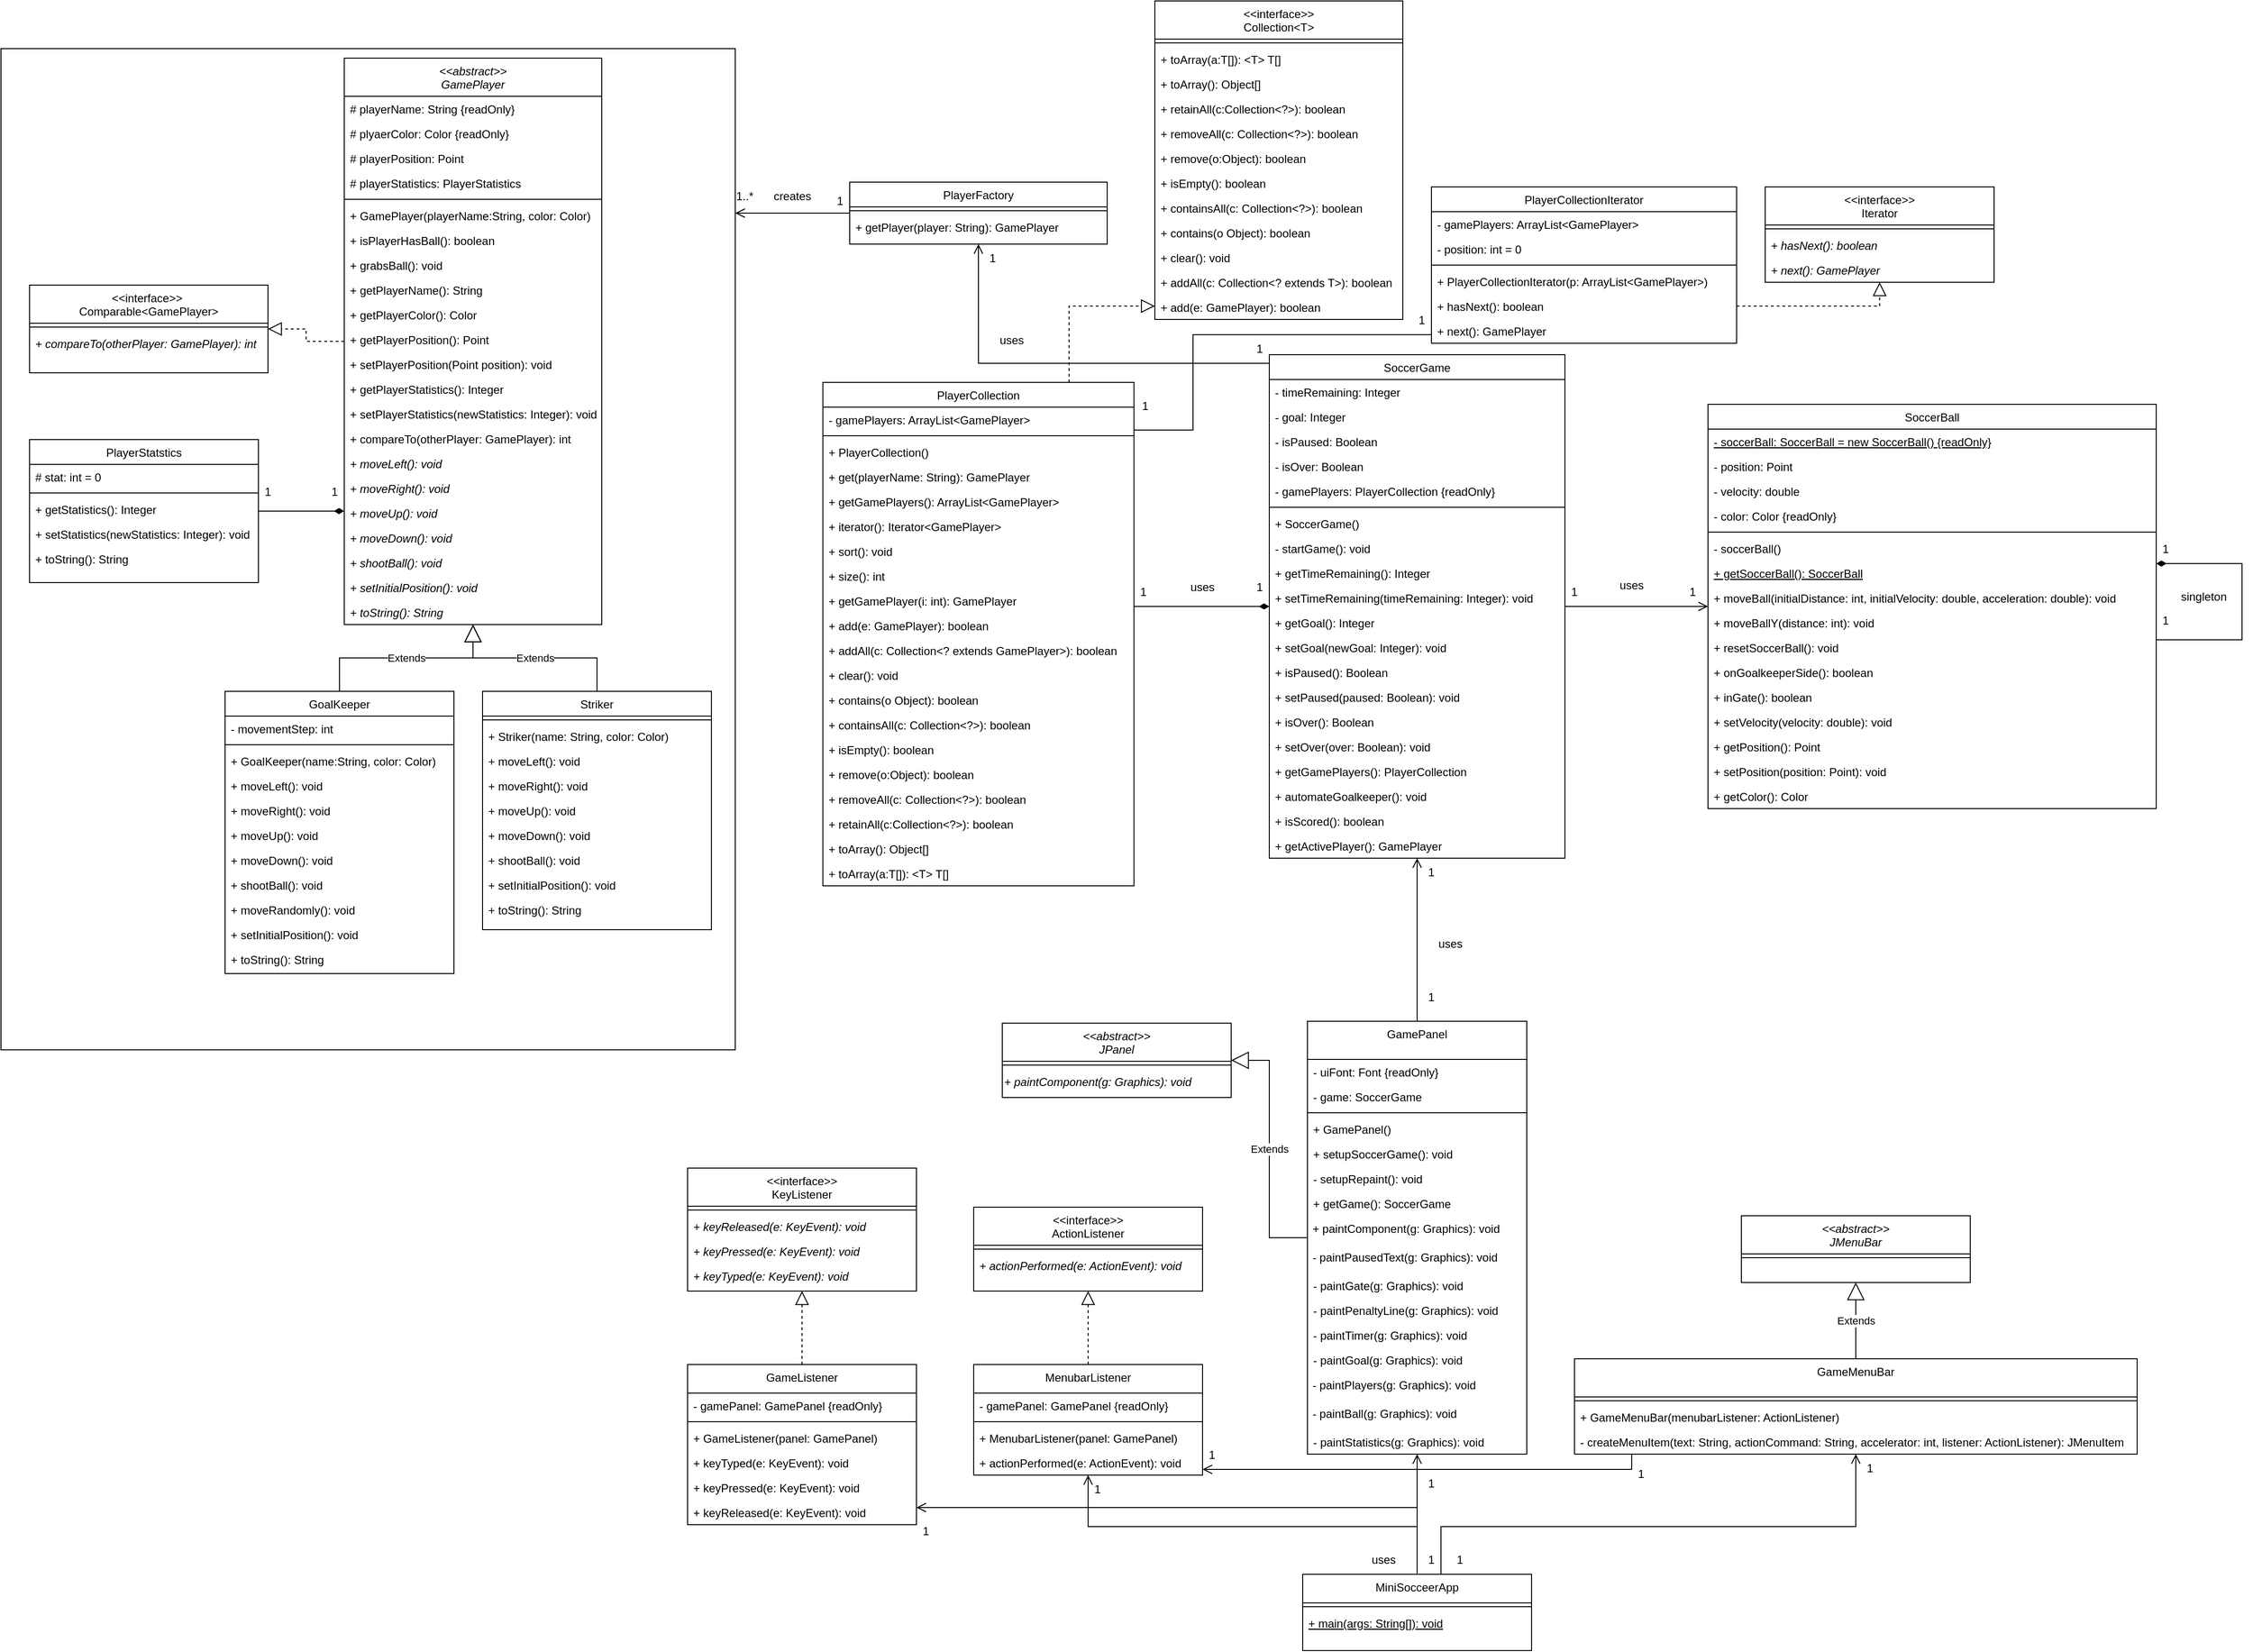 <mxfile version="15.4.0" type="device"><diagram id="C5RBs43oDa-KdzZeNtuy" name="Page-1"><mxGraphModel dx="1927" dy="1860" grid="1" gridSize="10" guides="1" tooltips="1" connect="1" arrows="1" fold="1" page="1" pageScale="1" pageWidth="827" pageHeight="1169" math="0" shadow="0"><root><mxCell id="WIyWlLk6GJQsqaUBKTNV-0"/><mxCell id="WIyWlLk6GJQsqaUBKTNV-1" parent="WIyWlLk6GJQsqaUBKTNV-0"/><mxCell id="sVt3YeRRwMAhzoQhCIHf-2" value="" style="rounded=0;whiteSpace=wrap;html=1;" parent="WIyWlLk6GJQsqaUBKTNV-1" vertex="1"><mxGeometry x="-130" width="770" height="1050" as="geometry"/></mxCell><mxCell id="zkfFHV4jXpPFQw0GAbJ--0" value="&lt;&lt;abstract&gt;&gt;&#10;GamePlayer" style="swimlane;fontStyle=2;align=center;verticalAlign=top;childLayout=stackLayout;horizontal=1;startSize=40;horizontalStack=0;resizeParent=1;resizeLast=0;collapsible=1;marginBottom=0;rounded=0;shadow=0;strokeWidth=1;" parent="WIyWlLk6GJQsqaUBKTNV-1" vertex="1"><mxGeometry x="230" y="10" width="270" height="594" as="geometry"><mxRectangle x="230" y="140" width="160" height="26" as="alternateBounds"/></mxGeometry></mxCell><mxCell id="eHFq1Fp9kLbVnRKmYiwi-32" value="# playerName: String {readOnly}" style="text;align=left;verticalAlign=top;spacingLeft=4;spacingRight=4;overflow=hidden;rotatable=0;points=[[0,0.5],[1,0.5]];portConstraint=eastwest;" parent="zkfFHV4jXpPFQw0GAbJ--0" vertex="1"><mxGeometry y="40" width="270" height="26" as="geometry"/></mxCell><mxCell id="eHFq1Fp9kLbVnRKmYiwi-33" value="# plyaerColor: Color {readOnly}" style="text;align=left;verticalAlign=top;spacingLeft=4;spacingRight=4;overflow=hidden;rotatable=0;points=[[0,0.5],[1,0.5]];portConstraint=eastwest;" parent="zkfFHV4jXpPFQw0GAbJ--0" vertex="1"><mxGeometry y="66" width="270" height="26" as="geometry"/></mxCell><mxCell id="eHFq1Fp9kLbVnRKmYiwi-36" value="# playerPosition: Point" style="text;align=left;verticalAlign=top;spacingLeft=4;spacingRight=4;overflow=hidden;rotatable=0;points=[[0,0.5],[1,0.5]];portConstraint=eastwest;" parent="zkfFHV4jXpPFQw0GAbJ--0" vertex="1"><mxGeometry y="92" width="270" height="26" as="geometry"/></mxCell><mxCell id="eHFq1Fp9kLbVnRKmYiwi-37" value="# playerStatistics: PlayerStatistics" style="text;align=left;verticalAlign=top;spacingLeft=4;spacingRight=4;overflow=hidden;rotatable=0;points=[[0,0.5],[1,0.5]];portConstraint=eastwest;" parent="zkfFHV4jXpPFQw0GAbJ--0" vertex="1"><mxGeometry y="118" width="270" height="26" as="geometry"/></mxCell><mxCell id="zkfFHV4jXpPFQw0GAbJ--4" value="" style="line;html=1;strokeWidth=1;align=left;verticalAlign=middle;spacingTop=-1;spacingLeft=3;spacingRight=3;rotatable=0;labelPosition=right;points=[];portConstraint=eastwest;" parent="zkfFHV4jXpPFQw0GAbJ--0" vertex="1"><mxGeometry y="144" width="270" height="8" as="geometry"/></mxCell><mxCell id="eHFq1Fp9kLbVnRKmYiwi-31" value="+ GamePlayer(playerName:String, color: Color)" style="text;align=left;verticalAlign=top;spacingLeft=4;spacingRight=4;overflow=hidden;rotatable=0;points=[[0,0.5],[1,0.5]];portConstraint=eastwest;" parent="zkfFHV4jXpPFQw0GAbJ--0" vertex="1"><mxGeometry y="152" width="270" height="26" as="geometry"/></mxCell><mxCell id="4XzN1txUg2keHyUWSonu-5" value="+ isPlayerHasBall(): boolean" style="text;align=left;verticalAlign=top;spacingLeft=4;spacingRight=4;overflow=hidden;rotatable=0;points=[[0,0.5],[1,0.5]];portConstraint=eastwest;" parent="zkfFHV4jXpPFQw0GAbJ--0" vertex="1"><mxGeometry y="178" width="270" height="26" as="geometry"/></mxCell><mxCell id="sVt3YeRRwMAhzoQhCIHf-67" value="+ grabsBall(): void" style="text;align=left;verticalAlign=top;spacingLeft=4;spacingRight=4;overflow=hidden;rotatable=0;points=[[0,0.5],[1,0.5]];portConstraint=eastwest;" parent="zkfFHV4jXpPFQw0GAbJ--0" vertex="1"><mxGeometry y="204" width="270" height="26" as="geometry"/></mxCell><mxCell id="4XzN1txUg2keHyUWSonu-1" value="+ getPlayerName(): String" style="text;align=left;verticalAlign=top;spacingLeft=4;spacingRight=4;overflow=hidden;rotatable=0;points=[[0,0.5],[1,0.5]];portConstraint=eastwest;" parent="zkfFHV4jXpPFQw0GAbJ--0" vertex="1"><mxGeometry y="230" width="270" height="26" as="geometry"/></mxCell><mxCell id="4XzN1txUg2keHyUWSonu-2" value="+ getPlayerColor(): Color" style="text;align=left;verticalAlign=top;spacingLeft=4;spacingRight=4;overflow=hidden;rotatable=0;points=[[0,0.5],[1,0.5]];portConstraint=eastwest;" parent="zkfFHV4jXpPFQw0GAbJ--0" vertex="1"><mxGeometry y="256" width="270" height="26" as="geometry"/></mxCell><mxCell id="eHFq1Fp9kLbVnRKmYiwi-35" value="+ getPlayerPosition(): Point" style="text;align=left;verticalAlign=top;spacingLeft=4;spacingRight=4;overflow=hidden;rotatable=0;points=[[0,0.5],[1,0.5]];portConstraint=eastwest;" parent="zkfFHV4jXpPFQw0GAbJ--0" vertex="1"><mxGeometry y="282" width="270" height="26" as="geometry"/></mxCell><mxCell id="eHFq1Fp9kLbVnRKmYiwi-34" value="+ setPlayerPosition(Point position): void" style="text;align=left;verticalAlign=top;spacingLeft=4;spacingRight=4;overflow=hidden;rotatable=0;points=[[0,0.5],[1,0.5]];portConstraint=eastwest;" parent="zkfFHV4jXpPFQw0GAbJ--0" vertex="1"><mxGeometry y="308" width="270" height="26" as="geometry"/></mxCell><mxCell id="eHFq1Fp9kLbVnRKmYiwi-90" value="+ getPlayerStatistics(): Integer" style="text;align=left;verticalAlign=top;spacingLeft=4;spacingRight=4;overflow=hidden;rotatable=0;points=[[0,0.5],[1,0.5]];portConstraint=eastwest;" parent="zkfFHV4jXpPFQw0GAbJ--0" vertex="1"><mxGeometry y="334" width="270" height="26" as="geometry"/></mxCell><mxCell id="eHFq1Fp9kLbVnRKmYiwi-89" value="+ setPlayerStatistics(newStatistics: Integer): void" style="text;align=left;verticalAlign=top;spacingLeft=4;spacingRight=4;overflow=hidden;rotatable=0;points=[[0,0.5],[1,0.5]];portConstraint=eastwest;" parent="zkfFHV4jXpPFQw0GAbJ--0" vertex="1"><mxGeometry y="360" width="270" height="26" as="geometry"/></mxCell><mxCell id="4XzN1txUg2keHyUWSonu-18" value="+ compareTo(otherPlayer: GamePlayer): int" style="text;align=left;verticalAlign=top;spacingLeft=4;spacingRight=4;overflow=hidden;rotatable=0;points=[[0,0.5],[1,0.5]];portConstraint=eastwest;" parent="zkfFHV4jXpPFQw0GAbJ--0" vertex="1"><mxGeometry y="386" width="270" height="26" as="geometry"/></mxCell><mxCell id="eHFq1Fp9kLbVnRKmYiwi-23" value="+ moveLeft(): void" style="text;align=left;verticalAlign=top;spacingLeft=4;spacingRight=4;overflow=hidden;rotatable=0;points=[[0,0.5],[1,0.5]];portConstraint=eastwest;fontStyle=2" parent="zkfFHV4jXpPFQw0GAbJ--0" vertex="1"><mxGeometry y="412" width="270" height="26" as="geometry"/></mxCell><mxCell id="eHFq1Fp9kLbVnRKmYiwi-22" value="+ moveRight(): void" style="text;align=left;verticalAlign=top;spacingLeft=4;spacingRight=4;overflow=hidden;rotatable=0;points=[[0,0.5],[1,0.5]];portConstraint=eastwest;fontStyle=2" parent="zkfFHV4jXpPFQw0GAbJ--0" vertex="1"><mxGeometry y="438" width="270" height="26" as="geometry"/></mxCell><mxCell id="eHFq1Fp9kLbVnRKmYiwi-21" value="+ moveUp(): void" style="text;align=left;verticalAlign=top;spacingLeft=4;spacingRight=4;overflow=hidden;rotatable=0;points=[[0,0.5],[1,0.5]];portConstraint=eastwest;fontStyle=2" parent="zkfFHV4jXpPFQw0GAbJ--0" vertex="1"><mxGeometry y="464" width="270" height="26" as="geometry"/></mxCell><mxCell id="eHFq1Fp9kLbVnRKmYiwi-20" value="+ moveDown(): void" style="text;align=left;verticalAlign=top;spacingLeft=4;spacingRight=4;overflow=hidden;rotatable=0;points=[[0,0.5],[1,0.5]];portConstraint=eastwest;fontStyle=2" parent="zkfFHV4jXpPFQw0GAbJ--0" vertex="1"><mxGeometry y="490" width="270" height="26" as="geometry"/></mxCell><mxCell id="eHFq1Fp9kLbVnRKmYiwi-19" value="+ shootBall(): void" style="text;align=left;verticalAlign=top;spacingLeft=4;spacingRight=4;overflow=hidden;rotatable=0;points=[[0,0.5],[1,0.5]];portConstraint=eastwest;fontStyle=2" parent="zkfFHV4jXpPFQw0GAbJ--0" vertex="1"><mxGeometry y="516" width="270" height="26" as="geometry"/></mxCell><mxCell id="eHFq1Fp9kLbVnRKmYiwi-18" value="+ setInitialPosition(): void" style="text;align=left;verticalAlign=top;spacingLeft=4;spacingRight=4;overflow=hidden;rotatable=0;points=[[0,0.5],[1,0.5]];portConstraint=eastwest;fontStyle=2" parent="zkfFHV4jXpPFQw0GAbJ--0" vertex="1"><mxGeometry y="542" width="270" height="26" as="geometry"/></mxCell><mxCell id="eHFq1Fp9kLbVnRKmYiwi-17" value="+ toString(): String" style="text;align=left;verticalAlign=top;spacingLeft=4;spacingRight=4;overflow=hidden;rotatable=0;points=[[0,0.5],[1,0.5]];portConstraint=eastwest;fontStyle=2" parent="zkfFHV4jXpPFQw0GAbJ--0" vertex="1"><mxGeometry y="568" width="270" height="26" as="geometry"/></mxCell><mxCell id="zkfFHV4jXpPFQw0GAbJ--6" value="GoalKeeper" style="swimlane;fontStyle=0;align=center;verticalAlign=top;childLayout=stackLayout;horizontal=1;startSize=26;horizontalStack=0;resizeParent=1;resizeLast=0;collapsible=1;marginBottom=0;rounded=0;shadow=0;strokeWidth=1;" parent="WIyWlLk6GJQsqaUBKTNV-1" vertex="1"><mxGeometry x="105" y="674" width="240" height="296" as="geometry"><mxRectangle x="130" y="380" width="160" height="26" as="alternateBounds"/></mxGeometry></mxCell><mxCell id="zkfFHV4jXpPFQw0GAbJ--7" value="- movementStep: int" style="text;align=left;verticalAlign=top;spacingLeft=4;spacingRight=4;overflow=hidden;rotatable=0;points=[[0,0.5],[1,0.5]];portConstraint=eastwest;" parent="zkfFHV4jXpPFQw0GAbJ--6" vertex="1"><mxGeometry y="26" width="240" height="26" as="geometry"/></mxCell><mxCell id="zkfFHV4jXpPFQw0GAbJ--9" value="" style="line;html=1;strokeWidth=1;align=left;verticalAlign=middle;spacingTop=-1;spacingLeft=3;spacingRight=3;rotatable=0;labelPosition=right;points=[];portConstraint=eastwest;" parent="zkfFHV4jXpPFQw0GAbJ--6" vertex="1"><mxGeometry y="52" width="240" height="8" as="geometry"/></mxCell><mxCell id="zkfFHV4jXpPFQw0GAbJ--11" value="+ GoalKeeper(name:String, color: Color)" style="text;align=left;verticalAlign=top;spacingLeft=4;spacingRight=4;overflow=hidden;rotatable=0;points=[[0,0.5],[1,0.5]];portConstraint=eastwest;" parent="zkfFHV4jXpPFQw0GAbJ--6" vertex="1"><mxGeometry y="60" width="240" height="26" as="geometry"/></mxCell><mxCell id="eHFq1Fp9kLbVnRKmYiwi-0" value="+ moveLeft(): void" style="text;align=left;verticalAlign=top;spacingLeft=4;spacingRight=4;overflow=hidden;rotatable=0;points=[[0,0.5],[1,0.5]];portConstraint=eastwest;" parent="zkfFHV4jXpPFQw0GAbJ--6" vertex="1"><mxGeometry y="86" width="240" height="26" as="geometry"/></mxCell><mxCell id="eHFq1Fp9kLbVnRKmYiwi-1" value="+ moveRight(): void" style="text;align=left;verticalAlign=top;spacingLeft=4;spacingRight=4;overflow=hidden;rotatable=0;points=[[0,0.5],[1,0.5]];portConstraint=eastwest;" parent="zkfFHV4jXpPFQw0GAbJ--6" vertex="1"><mxGeometry y="112" width="240" height="26" as="geometry"/></mxCell><mxCell id="eHFq1Fp9kLbVnRKmYiwi-3" value="+ moveUp(): void" style="text;align=left;verticalAlign=top;spacingLeft=4;spacingRight=4;overflow=hidden;rotatable=0;points=[[0,0.5],[1,0.5]];portConstraint=eastwest;" parent="zkfFHV4jXpPFQw0GAbJ--6" vertex="1"><mxGeometry y="138" width="240" height="26" as="geometry"/></mxCell><mxCell id="eHFq1Fp9kLbVnRKmYiwi-4" value="+ moveDown(): void" style="text;align=left;verticalAlign=top;spacingLeft=4;spacingRight=4;overflow=hidden;rotatable=0;points=[[0,0.5],[1,0.5]];portConstraint=eastwest;" parent="zkfFHV4jXpPFQw0GAbJ--6" vertex="1"><mxGeometry y="164" width="240" height="26" as="geometry"/></mxCell><mxCell id="eHFq1Fp9kLbVnRKmYiwi-5" value="+ shootBall(): void" style="text;align=left;verticalAlign=top;spacingLeft=4;spacingRight=4;overflow=hidden;rotatable=0;points=[[0,0.5],[1,0.5]];portConstraint=eastwest;" parent="zkfFHV4jXpPFQw0GAbJ--6" vertex="1"><mxGeometry y="190" width="240" height="26" as="geometry"/></mxCell><mxCell id="eHFq1Fp9kLbVnRKmYiwi-6" value="+ moveRandomly(): void" style="text;align=left;verticalAlign=top;spacingLeft=4;spacingRight=4;overflow=hidden;rotatable=0;points=[[0,0.5],[1,0.5]];portConstraint=eastwest;" parent="zkfFHV4jXpPFQw0GAbJ--6" vertex="1"><mxGeometry y="216" width="240" height="26" as="geometry"/></mxCell><mxCell id="eHFq1Fp9kLbVnRKmYiwi-7" value="+ setInitialPosition(): void" style="text;align=left;verticalAlign=top;spacingLeft=4;spacingRight=4;overflow=hidden;rotatable=0;points=[[0,0.5],[1,0.5]];portConstraint=eastwest;" parent="zkfFHV4jXpPFQw0GAbJ--6" vertex="1"><mxGeometry y="242" width="240" height="26" as="geometry"/></mxCell><mxCell id="eHFq1Fp9kLbVnRKmYiwi-8" value="+ toString(): String" style="text;align=left;verticalAlign=top;spacingLeft=4;spacingRight=4;overflow=hidden;rotatable=0;points=[[0,0.5],[1,0.5]];portConstraint=eastwest;" parent="zkfFHV4jXpPFQw0GAbJ--6" vertex="1"><mxGeometry y="268" width="240" height="26" as="geometry"/></mxCell><mxCell id="zkfFHV4jXpPFQw0GAbJ--13" value="Striker" style="swimlane;fontStyle=0;align=center;verticalAlign=top;childLayout=stackLayout;horizontal=1;startSize=26;horizontalStack=0;resizeParent=1;resizeLast=0;collapsible=1;marginBottom=0;rounded=0;shadow=0;strokeWidth=1;" parent="WIyWlLk6GJQsqaUBKTNV-1" vertex="1"><mxGeometry x="375" y="674" width="240" height="250" as="geometry"><mxRectangle x="340" y="380" width="170" height="26" as="alternateBounds"/></mxGeometry></mxCell><mxCell id="zkfFHV4jXpPFQw0GAbJ--15" value="" style="line;html=1;strokeWidth=1;align=left;verticalAlign=middle;spacingTop=-1;spacingLeft=3;spacingRight=3;rotatable=0;labelPosition=right;points=[];portConstraint=eastwest;" parent="zkfFHV4jXpPFQw0GAbJ--13" vertex="1"><mxGeometry y="26" width="240" height="8" as="geometry"/></mxCell><mxCell id="eHFq1Fp9kLbVnRKmYiwi-9" value="+ Striker(name: String, color: Color)" style="text;align=left;verticalAlign=top;spacingLeft=4;spacingRight=4;overflow=hidden;rotatable=0;points=[[0,0.5],[1,0.5]];portConstraint=eastwest;" parent="zkfFHV4jXpPFQw0GAbJ--13" vertex="1"><mxGeometry y="34" width="240" height="26" as="geometry"/></mxCell><mxCell id="eHFq1Fp9kLbVnRKmYiwi-10" value="+ moveLeft(): void" style="text;align=left;verticalAlign=top;spacingLeft=4;spacingRight=4;overflow=hidden;rotatable=0;points=[[0,0.5],[1,0.5]];portConstraint=eastwest;" parent="zkfFHV4jXpPFQw0GAbJ--13" vertex="1"><mxGeometry y="60" width="240" height="26" as="geometry"/></mxCell><mxCell id="eHFq1Fp9kLbVnRKmYiwi-11" value="+ moveRight(): void" style="text;align=left;verticalAlign=top;spacingLeft=4;spacingRight=4;overflow=hidden;rotatable=0;points=[[0,0.5],[1,0.5]];portConstraint=eastwest;" parent="zkfFHV4jXpPFQw0GAbJ--13" vertex="1"><mxGeometry y="86" width="240" height="26" as="geometry"/></mxCell><mxCell id="eHFq1Fp9kLbVnRKmYiwi-12" value="+ moveUp(): void" style="text;align=left;verticalAlign=top;spacingLeft=4;spacingRight=4;overflow=hidden;rotatable=0;points=[[0,0.5],[1,0.5]];portConstraint=eastwest;" parent="zkfFHV4jXpPFQw0GAbJ--13" vertex="1"><mxGeometry y="112" width="240" height="26" as="geometry"/></mxCell><mxCell id="eHFq1Fp9kLbVnRKmYiwi-13" value="+ moveDown(): void" style="text;align=left;verticalAlign=top;spacingLeft=4;spacingRight=4;overflow=hidden;rotatable=0;points=[[0,0.5],[1,0.5]];portConstraint=eastwest;" parent="zkfFHV4jXpPFQw0GAbJ--13" vertex="1"><mxGeometry y="138" width="240" height="26" as="geometry"/></mxCell><mxCell id="eHFq1Fp9kLbVnRKmYiwi-14" value="+ shootBall(): void" style="text;align=left;verticalAlign=top;spacingLeft=4;spacingRight=4;overflow=hidden;rotatable=0;points=[[0,0.5],[1,0.5]];portConstraint=eastwest;" parent="zkfFHV4jXpPFQw0GAbJ--13" vertex="1"><mxGeometry y="164" width="240" height="26" as="geometry"/></mxCell><mxCell id="eHFq1Fp9kLbVnRKmYiwi-15" value="+ setInitialPosition(): void" style="text;align=left;verticalAlign=top;spacingLeft=4;spacingRight=4;overflow=hidden;rotatable=0;points=[[0,0.5],[1,0.5]];portConstraint=eastwest;" parent="zkfFHV4jXpPFQw0GAbJ--13" vertex="1"><mxGeometry y="190" width="240" height="26" as="geometry"/></mxCell><mxCell id="eHFq1Fp9kLbVnRKmYiwi-16" value="+ toString(): String" style="text;align=left;verticalAlign=top;spacingLeft=4;spacingRight=4;overflow=hidden;rotatable=0;points=[[0,0.5],[1,0.5]];portConstraint=eastwest;" parent="zkfFHV4jXpPFQw0GAbJ--13" vertex="1"><mxGeometry y="216" width="240" height="26" as="geometry"/></mxCell><mxCell id="zkfFHV4jXpPFQw0GAbJ--17" value="SoccerBall" style="swimlane;fontStyle=0;align=center;verticalAlign=top;childLayout=stackLayout;horizontal=1;startSize=26;horizontalStack=0;resizeParent=1;resizeLast=0;collapsible=1;marginBottom=0;rounded=0;shadow=0;strokeWidth=1;" parent="WIyWlLk6GJQsqaUBKTNV-1" vertex="1"><mxGeometry x="1660" y="373" width="470" height="424" as="geometry"><mxRectangle x="550" y="140" width="160" height="26" as="alternateBounds"/></mxGeometry></mxCell><mxCell id="zkfFHV4jXpPFQw0GAbJ--18" value="- soccerBall: SoccerBall = new SoccerBall() {readOnly}" style="text;align=left;verticalAlign=top;spacingLeft=4;spacingRight=4;overflow=hidden;rotatable=0;points=[[0,0.5],[1,0.5]];portConstraint=eastwest;fontStyle=4" parent="zkfFHV4jXpPFQw0GAbJ--17" vertex="1"><mxGeometry y="26" width="470" height="26" as="geometry"/></mxCell><mxCell id="zkfFHV4jXpPFQw0GAbJ--19" value="- position: Point" style="text;align=left;verticalAlign=top;spacingLeft=4;spacingRight=4;overflow=hidden;rotatable=0;points=[[0,0.5],[1,0.5]];portConstraint=eastwest;rounded=0;shadow=0;html=0;" parent="zkfFHV4jXpPFQw0GAbJ--17" vertex="1"><mxGeometry y="52" width="470" height="26" as="geometry"/></mxCell><mxCell id="zkfFHV4jXpPFQw0GAbJ--20" value="- velocity: double" style="text;align=left;verticalAlign=top;spacingLeft=4;spacingRight=4;overflow=hidden;rotatable=0;points=[[0,0.5],[1,0.5]];portConstraint=eastwest;rounded=0;shadow=0;html=0;" parent="zkfFHV4jXpPFQw0GAbJ--17" vertex="1"><mxGeometry y="78" width="470" height="26" as="geometry"/></mxCell><mxCell id="zkfFHV4jXpPFQw0GAbJ--21" value="- color: Color {readOnly}" style="text;align=left;verticalAlign=top;spacingLeft=4;spacingRight=4;overflow=hidden;rotatable=0;points=[[0,0.5],[1,0.5]];portConstraint=eastwest;rounded=0;shadow=0;html=0;fontStyle=0" parent="zkfFHV4jXpPFQw0GAbJ--17" vertex="1"><mxGeometry y="104" width="470" height="26" as="geometry"/></mxCell><mxCell id="zkfFHV4jXpPFQw0GAbJ--23" value="" style="line;html=1;strokeWidth=1;align=left;verticalAlign=middle;spacingTop=-1;spacingLeft=3;spacingRight=3;rotatable=0;labelPosition=right;points=[];portConstraint=eastwest;" parent="zkfFHV4jXpPFQw0GAbJ--17" vertex="1"><mxGeometry y="130" width="470" height="8" as="geometry"/></mxCell><mxCell id="zkfFHV4jXpPFQw0GAbJ--24" value="- soccerBall()" style="text;align=left;verticalAlign=top;spacingLeft=4;spacingRight=4;overflow=hidden;rotatable=0;points=[[0,0.5],[1,0.5]];portConstraint=eastwest;" parent="zkfFHV4jXpPFQw0GAbJ--17" vertex="1"><mxGeometry y="138" width="470" height="26" as="geometry"/></mxCell><mxCell id="zkfFHV4jXpPFQw0GAbJ--25" value="+ getSoccerBall(): SoccerBall" style="text;align=left;verticalAlign=top;spacingLeft=4;spacingRight=4;overflow=hidden;rotatable=0;points=[[0,0.5],[1,0.5]];portConstraint=eastwest;fontStyle=4" parent="zkfFHV4jXpPFQw0GAbJ--17" vertex="1"><mxGeometry y="164" width="470" height="26" as="geometry"/></mxCell><mxCell id="eHFq1Fp9kLbVnRKmYiwi-47" value="+ moveBall(initialDistance: int, initialVelocity: double, acceleration: double): void" style="text;align=left;verticalAlign=top;spacingLeft=4;spacingRight=4;overflow=hidden;rotatable=0;points=[[0,0.5],[1,0.5]];portConstraint=eastwest;" parent="zkfFHV4jXpPFQw0GAbJ--17" vertex="1"><mxGeometry y="190" width="470" height="26" as="geometry"/></mxCell><mxCell id="eHFq1Fp9kLbVnRKmYiwi-48" value="+ moveBallY(distance: int): void" style="text;align=left;verticalAlign=top;spacingLeft=4;spacingRight=4;overflow=hidden;rotatable=0;points=[[0,0.5],[1,0.5]];portConstraint=eastwest;" parent="zkfFHV4jXpPFQw0GAbJ--17" vertex="1"><mxGeometry y="216" width="470" height="26" as="geometry"/></mxCell><mxCell id="eHFq1Fp9kLbVnRKmYiwi-49" value="+ resetSoccerBall(): void" style="text;align=left;verticalAlign=top;spacingLeft=4;spacingRight=4;overflow=hidden;rotatable=0;points=[[0,0.5],[1,0.5]];portConstraint=eastwest;" parent="zkfFHV4jXpPFQw0GAbJ--17" vertex="1"><mxGeometry y="242" width="470" height="26" as="geometry"/></mxCell><mxCell id="eHFq1Fp9kLbVnRKmYiwi-50" value="+ onGoalkeeperSide(): boolean" style="text;align=left;verticalAlign=top;spacingLeft=4;spacingRight=4;overflow=hidden;rotatable=0;points=[[0,0.5],[1,0.5]];portConstraint=eastwest;" parent="zkfFHV4jXpPFQw0GAbJ--17" vertex="1"><mxGeometry y="268" width="470" height="26" as="geometry"/></mxCell><mxCell id="eHFq1Fp9kLbVnRKmYiwi-53" value="+ inGate(): boolean" style="text;align=left;verticalAlign=top;spacingLeft=4;spacingRight=4;overflow=hidden;rotatable=0;points=[[0,0.5],[1,0.5]];portConstraint=eastwest;" parent="zkfFHV4jXpPFQw0GAbJ--17" vertex="1"><mxGeometry y="294" width="470" height="26" as="geometry"/></mxCell><mxCell id="eHFq1Fp9kLbVnRKmYiwi-55" value="+ setVelocity(velocity: double): void" style="text;align=left;verticalAlign=top;spacingLeft=4;spacingRight=4;overflow=hidden;rotatable=0;points=[[0,0.5],[1,0.5]];portConstraint=eastwest;" parent="zkfFHV4jXpPFQw0GAbJ--17" vertex="1"><mxGeometry y="320" width="470" height="26" as="geometry"/></mxCell><mxCell id="eHFq1Fp9kLbVnRKmYiwi-52" value="+ getPosition(): Point" style="text;align=left;verticalAlign=top;spacingLeft=4;spacingRight=4;overflow=hidden;rotatable=0;points=[[0,0.5],[1,0.5]];portConstraint=eastwest;" parent="zkfFHV4jXpPFQw0GAbJ--17" vertex="1"><mxGeometry y="346" width="470" height="26" as="geometry"/></mxCell><mxCell id="eHFq1Fp9kLbVnRKmYiwi-54" value="+ setPosition(position: Point): void" style="text;align=left;verticalAlign=top;spacingLeft=4;spacingRight=4;overflow=hidden;rotatable=0;points=[[0,0.5],[1,0.5]];portConstraint=eastwest;" parent="zkfFHV4jXpPFQw0GAbJ--17" vertex="1"><mxGeometry y="372" width="470" height="26" as="geometry"/></mxCell><mxCell id="eHFq1Fp9kLbVnRKmYiwi-51" value="+ getColor(): Color" style="text;align=left;verticalAlign=top;spacingLeft=4;spacingRight=4;overflow=hidden;rotatable=0;points=[[0,0.5],[1,0.5]];portConstraint=eastwest;" parent="zkfFHV4jXpPFQw0GAbJ--17" vertex="1"><mxGeometry y="398" width="470" height="26" as="geometry"/></mxCell><mxCell id="eHFq1Fp9kLbVnRKmYiwi-29" value="Extends" style="endArrow=block;endSize=16;endFill=0;html=1;rounded=0;edgeStyle=orthogonalEdgeStyle;" parent="WIyWlLk6GJQsqaUBKTNV-1" source="zkfFHV4jXpPFQw0GAbJ--6" target="zkfFHV4jXpPFQw0GAbJ--0" edge="1"><mxGeometry width="160" relative="1" as="geometry"><mxPoint x="220" y="350" as="sourcePoint"/><mxPoint x="380" y="350" as="targetPoint"/></mxGeometry></mxCell><mxCell id="eHFq1Fp9kLbVnRKmYiwi-30" value="Extends" style="endArrow=block;endSize=16;endFill=0;html=1;rounded=0;edgeStyle=orthogonalEdgeStyle;" parent="WIyWlLk6GJQsqaUBKTNV-1" source="zkfFHV4jXpPFQw0GAbJ--13" target="zkfFHV4jXpPFQw0GAbJ--0" edge="1"><mxGeometry width="160" relative="1" as="geometry"><mxPoint x="230" y="410" as="sourcePoint"/><mxPoint x="330" y="340" as="targetPoint"/></mxGeometry></mxCell><mxCell id="eHFq1Fp9kLbVnRKmYiwi-38" value="SoccerGame" style="swimlane;fontStyle=0;align=center;verticalAlign=top;childLayout=stackLayout;horizontal=1;startSize=26;horizontalStack=0;resizeParent=1;resizeLast=0;collapsible=1;marginBottom=0;rounded=0;shadow=0;strokeWidth=1;" parent="WIyWlLk6GJQsqaUBKTNV-1" vertex="1"><mxGeometry x="1200" y="321" width="310" height="528" as="geometry"><mxRectangle x="550" y="140" width="160" height="26" as="alternateBounds"/></mxGeometry></mxCell><mxCell id="eHFq1Fp9kLbVnRKmYiwi-39" value="- timeRemaining: Integer" style="text;align=left;verticalAlign=top;spacingLeft=4;spacingRight=4;overflow=hidden;rotatable=0;points=[[0,0.5],[1,0.5]];portConstraint=eastwest;" parent="eHFq1Fp9kLbVnRKmYiwi-38" vertex="1"><mxGeometry y="26" width="310" height="26" as="geometry"/></mxCell><mxCell id="eHFq1Fp9kLbVnRKmYiwi-40" value="- goal: Integer" style="text;align=left;verticalAlign=top;spacingLeft=4;spacingRight=4;overflow=hidden;rotatable=0;points=[[0,0.5],[1,0.5]];portConstraint=eastwest;rounded=0;shadow=0;html=0;" parent="eHFq1Fp9kLbVnRKmYiwi-38" vertex="1"><mxGeometry y="52" width="310" height="26" as="geometry"/></mxCell><mxCell id="eHFq1Fp9kLbVnRKmYiwi-41" value="- isPaused: Boolean" style="text;align=left;verticalAlign=top;spacingLeft=4;spacingRight=4;overflow=hidden;rotatable=0;points=[[0,0.5],[1,0.5]];portConstraint=eastwest;rounded=0;shadow=0;html=0;" parent="eHFq1Fp9kLbVnRKmYiwi-38" vertex="1"><mxGeometry y="78" width="310" height="26" as="geometry"/></mxCell><mxCell id="eHFq1Fp9kLbVnRKmYiwi-42" value="- isOver: Boolean" style="text;align=left;verticalAlign=top;spacingLeft=4;spacingRight=4;overflow=hidden;rotatable=0;points=[[0,0.5],[1,0.5]];portConstraint=eastwest;rounded=0;shadow=0;html=0;" parent="eHFq1Fp9kLbVnRKmYiwi-38" vertex="1"><mxGeometry y="104" width="310" height="26" as="geometry"/></mxCell><mxCell id="eHFq1Fp9kLbVnRKmYiwi-43" value="- gamePlayers: PlayerCollection {readOnly}" style="text;align=left;verticalAlign=top;spacingLeft=4;spacingRight=4;overflow=hidden;rotatable=0;points=[[0,0.5],[1,0.5]];portConstraint=eastwest;rounded=0;shadow=0;html=0;" parent="eHFq1Fp9kLbVnRKmYiwi-38" vertex="1"><mxGeometry y="130" width="310" height="26" as="geometry"/></mxCell><mxCell id="eHFq1Fp9kLbVnRKmYiwi-44" value="" style="line;html=1;strokeWidth=1;align=left;verticalAlign=middle;spacingTop=-1;spacingLeft=3;spacingRight=3;rotatable=0;labelPosition=right;points=[];portConstraint=eastwest;" parent="eHFq1Fp9kLbVnRKmYiwi-38" vertex="1"><mxGeometry y="156" width="310" height="8" as="geometry"/></mxCell><mxCell id="eHFq1Fp9kLbVnRKmYiwi-45" value="+ SoccerGame()" style="text;align=left;verticalAlign=top;spacingLeft=4;spacingRight=4;overflow=hidden;rotatable=0;points=[[0,0.5],[1,0.5]];portConstraint=eastwest;" parent="eHFq1Fp9kLbVnRKmYiwi-38" vertex="1"><mxGeometry y="164" width="310" height="26" as="geometry"/></mxCell><mxCell id="eHFq1Fp9kLbVnRKmYiwi-46" value="- startGame(): void" style="text;align=left;verticalAlign=top;spacingLeft=4;spacingRight=4;overflow=hidden;rotatable=0;points=[[0,0.5],[1,0.5]];portConstraint=eastwest;" parent="eHFq1Fp9kLbVnRKmYiwi-38" vertex="1"><mxGeometry y="190" width="310" height="26" as="geometry"/></mxCell><mxCell id="eHFq1Fp9kLbVnRKmYiwi-56" value="+ getTimeRemaining(): Integer" style="text;align=left;verticalAlign=top;spacingLeft=4;spacingRight=4;overflow=hidden;rotatable=0;points=[[0,0.5],[1,0.5]];portConstraint=eastwest;" parent="eHFq1Fp9kLbVnRKmYiwi-38" vertex="1"><mxGeometry y="216" width="310" height="26" as="geometry"/></mxCell><mxCell id="eHFq1Fp9kLbVnRKmYiwi-57" value="+ setTimeRemaining(timeRemaining: Integer): void" style="text;align=left;verticalAlign=top;spacingLeft=4;spacingRight=4;overflow=hidden;rotatable=0;points=[[0,0.5],[1,0.5]];portConstraint=eastwest;" parent="eHFq1Fp9kLbVnRKmYiwi-38" vertex="1"><mxGeometry y="242" width="310" height="26" as="geometry"/></mxCell><mxCell id="eHFq1Fp9kLbVnRKmYiwi-58" value="+ getGoal(): Integer" style="text;align=left;verticalAlign=top;spacingLeft=4;spacingRight=4;overflow=hidden;rotatable=0;points=[[0,0.5],[1,0.5]];portConstraint=eastwest;" parent="eHFq1Fp9kLbVnRKmYiwi-38" vertex="1"><mxGeometry y="268" width="310" height="26" as="geometry"/></mxCell><mxCell id="eHFq1Fp9kLbVnRKmYiwi-60" value="+ setGoal(newGoal: Integer): void" style="text;align=left;verticalAlign=top;spacingLeft=4;spacingRight=4;overflow=hidden;rotatable=0;points=[[0,0.5],[1,0.5]];portConstraint=eastwest;" parent="eHFq1Fp9kLbVnRKmYiwi-38" vertex="1"><mxGeometry y="294" width="310" height="26" as="geometry"/></mxCell><mxCell id="eHFq1Fp9kLbVnRKmYiwi-63" value="+ isPaused(): Boolean" style="text;align=left;verticalAlign=top;spacingLeft=4;spacingRight=4;overflow=hidden;rotatable=0;points=[[0,0.5],[1,0.5]];portConstraint=eastwest;" parent="eHFq1Fp9kLbVnRKmYiwi-38" vertex="1"><mxGeometry y="320" width="310" height="26" as="geometry"/></mxCell><mxCell id="eHFq1Fp9kLbVnRKmYiwi-62" value="+ setPaused(paused: Boolean): void" style="text;align=left;verticalAlign=top;spacingLeft=4;spacingRight=4;overflow=hidden;rotatable=0;points=[[0,0.5],[1,0.5]];portConstraint=eastwest;" parent="eHFq1Fp9kLbVnRKmYiwi-38" vertex="1"><mxGeometry y="346" width="310" height="26" as="geometry"/></mxCell><mxCell id="eHFq1Fp9kLbVnRKmYiwi-64" value="+ isOver(): Boolean" style="text;align=left;verticalAlign=top;spacingLeft=4;spacingRight=4;overflow=hidden;rotatable=0;points=[[0,0.5],[1,0.5]];portConstraint=eastwest;" parent="eHFq1Fp9kLbVnRKmYiwi-38" vertex="1"><mxGeometry y="372" width="310" height="26" as="geometry"/></mxCell><mxCell id="eHFq1Fp9kLbVnRKmYiwi-59" value="+ setOver(over: Boolean): void" style="text;align=left;verticalAlign=top;spacingLeft=4;spacingRight=4;overflow=hidden;rotatable=0;points=[[0,0.5],[1,0.5]];portConstraint=eastwest;" parent="eHFq1Fp9kLbVnRKmYiwi-38" vertex="1"><mxGeometry y="398" width="310" height="26" as="geometry"/></mxCell><mxCell id="eHFq1Fp9kLbVnRKmYiwi-65" value="+ getGamePlayers(): PlayerCollection" style="text;align=left;verticalAlign=top;spacingLeft=4;spacingRight=4;overflow=hidden;rotatable=0;points=[[0,0.5],[1,0.5]];portConstraint=eastwest;" parent="eHFq1Fp9kLbVnRKmYiwi-38" vertex="1"><mxGeometry y="424" width="310" height="26" as="geometry"/></mxCell><mxCell id="eHFq1Fp9kLbVnRKmYiwi-66" value="+ automateGoalkeeper(): void" style="text;align=left;verticalAlign=top;spacingLeft=4;spacingRight=4;overflow=hidden;rotatable=0;points=[[0,0.5],[1,0.5]];portConstraint=eastwest;" parent="eHFq1Fp9kLbVnRKmYiwi-38" vertex="1"><mxGeometry y="450" width="310" height="26" as="geometry"/></mxCell><mxCell id="eHFq1Fp9kLbVnRKmYiwi-61" value="+ isScored(): boolean" style="text;align=left;verticalAlign=top;spacingLeft=4;spacingRight=4;overflow=hidden;rotatable=0;points=[[0,0.5],[1,0.5]];portConstraint=eastwest;" parent="eHFq1Fp9kLbVnRKmYiwi-38" vertex="1"><mxGeometry y="476" width="310" height="26" as="geometry"/></mxCell><mxCell id="eHFq1Fp9kLbVnRKmYiwi-67" value="+ getActivePlayer(): GamePlayer" style="text;align=left;verticalAlign=top;spacingLeft=4;spacingRight=4;overflow=hidden;rotatable=0;points=[[0,0.5],[1,0.5]];portConstraint=eastwest;" parent="eHFq1Fp9kLbVnRKmYiwi-38" vertex="1"><mxGeometry y="502" width="310" height="26" as="geometry"/></mxCell><mxCell id="eHFq1Fp9kLbVnRKmYiwi-68" value="PlayerCollection" style="swimlane;fontStyle=0;align=center;verticalAlign=top;childLayout=stackLayout;horizontal=1;startSize=26;horizontalStack=0;resizeParent=1;resizeLast=0;collapsible=1;marginBottom=0;rounded=0;shadow=0;strokeWidth=1;" parent="WIyWlLk6GJQsqaUBKTNV-1" vertex="1"><mxGeometry x="731.87" y="350" width="326.25" height="528" as="geometry"><mxRectangle x="340" y="380" width="170" height="26" as="alternateBounds"/></mxGeometry></mxCell><mxCell id="eHFq1Fp9kLbVnRKmYiwi-88" value="- gamePlayers: ArrayList&lt;GamePlayer&gt;" style="text;align=left;verticalAlign=top;spacingLeft=4;spacingRight=4;overflow=hidden;rotatable=0;points=[[0,0.5],[1,0.5]];portConstraint=eastwest;" parent="eHFq1Fp9kLbVnRKmYiwi-68" vertex="1"><mxGeometry y="26" width="326.25" height="26" as="geometry"/></mxCell><mxCell id="eHFq1Fp9kLbVnRKmYiwi-69" value="" style="line;html=1;strokeWidth=1;align=left;verticalAlign=middle;spacingTop=-1;spacingLeft=3;spacingRight=3;rotatable=0;labelPosition=right;points=[];portConstraint=eastwest;" parent="eHFq1Fp9kLbVnRKmYiwi-68" vertex="1"><mxGeometry y="52" width="326.25" height="8" as="geometry"/></mxCell><mxCell id="eHFq1Fp9kLbVnRKmYiwi-70" value="+ PlayerCollection()" style="text;align=left;verticalAlign=top;spacingLeft=4;spacingRight=4;overflow=hidden;rotatable=0;points=[[0,0.5],[1,0.5]];portConstraint=eastwest;" parent="eHFq1Fp9kLbVnRKmYiwi-68" vertex="1"><mxGeometry y="60" width="326.25" height="26" as="geometry"/></mxCell><mxCell id="4XzN1txUg2keHyUWSonu-0" value="+ get(playerName: String): GamePlayer" style="text;align=left;verticalAlign=top;spacingLeft=4;spacingRight=4;overflow=hidden;rotatable=0;points=[[0,0.5],[1,0.5]];portConstraint=eastwest;" parent="eHFq1Fp9kLbVnRKmYiwi-68" vertex="1"><mxGeometry y="86" width="326.25" height="26" as="geometry"/></mxCell><mxCell id="sVt3YeRRwMAhzoQhCIHf-68" value="+ getGamePlayers(): ArrayList&lt;GamePlayer&gt;" style="text;align=left;verticalAlign=top;spacingLeft=4;spacingRight=4;overflow=hidden;rotatable=0;points=[[0,0.5],[1,0.5]];portConstraint=eastwest;" parent="eHFq1Fp9kLbVnRKmYiwi-68" vertex="1"><mxGeometry y="112" width="326.25" height="26" as="geometry"/></mxCell><mxCell id="4XzN1txUg2keHyUWSonu-16" value="+ iterator(): Iterator&lt;GamePlayer&gt; " style="text;align=left;verticalAlign=top;spacingLeft=4;spacingRight=4;overflow=hidden;rotatable=0;points=[[0,0.5],[1,0.5]];portConstraint=eastwest;" parent="eHFq1Fp9kLbVnRKmYiwi-68" vertex="1"><mxGeometry y="138" width="326.25" height="26" as="geometry"/></mxCell><mxCell id="4XzN1txUg2keHyUWSonu-17" value="+ sort(): void" style="text;align=left;verticalAlign=top;spacingLeft=4;spacingRight=4;overflow=hidden;rotatable=0;points=[[0,0.5],[1,0.5]];portConstraint=eastwest;" parent="eHFq1Fp9kLbVnRKmYiwi-68" vertex="1"><mxGeometry y="164" width="326.25" height="26" as="geometry"/></mxCell><mxCell id="7z98z__9fPmRsu-ljyyc-4" value="+ size(): int" style="text;align=left;verticalAlign=top;spacingLeft=4;spacingRight=4;overflow=hidden;rotatable=0;points=[[0,0.5],[1,0.5]];portConstraint=eastwest;" parent="eHFq1Fp9kLbVnRKmYiwi-68" vertex="1"><mxGeometry y="190" width="326.25" height="26" as="geometry"/></mxCell><mxCell id="7z98z__9fPmRsu-ljyyc-3" value="+ getGamePlayer(i: int): GamePlayer" style="text;align=left;verticalAlign=top;spacingLeft=4;spacingRight=4;overflow=hidden;rotatable=0;points=[[0,0.5],[1,0.5]];portConstraint=eastwest;" parent="eHFq1Fp9kLbVnRKmYiwi-68" vertex="1"><mxGeometry y="216" width="326.25" height="26" as="geometry"/></mxCell><mxCell id="7z98z__9fPmRsu-ljyyc-2" value="+ add(e: GamePlayer): boolean" style="text;align=left;verticalAlign=top;spacingLeft=4;spacingRight=4;overflow=hidden;rotatable=0;points=[[0,0.5],[1,0.5]];portConstraint=eastwest;" parent="eHFq1Fp9kLbVnRKmYiwi-68" vertex="1"><mxGeometry y="242" width="326.25" height="26" as="geometry"/></mxCell><mxCell id="7z98z__9fPmRsu-ljyyc-1" value="+ addAll(c: Collection&lt;? extends GamePlayer&gt;): boolean" style="text;align=left;verticalAlign=top;spacingLeft=4;spacingRight=4;overflow=hidden;rotatable=0;points=[[0,0.5],[1,0.5]];portConstraint=eastwest;" parent="eHFq1Fp9kLbVnRKmYiwi-68" vertex="1"><mxGeometry y="268" width="326.25" height="26" as="geometry"/></mxCell><mxCell id="7z98z__9fPmRsu-ljyyc-0" value="+ clear(): void" style="text;align=left;verticalAlign=top;spacingLeft=4;spacingRight=4;overflow=hidden;rotatable=0;points=[[0,0.5],[1,0.5]];portConstraint=eastwest;" parent="eHFq1Fp9kLbVnRKmYiwi-68" vertex="1"><mxGeometry y="294" width="326.25" height="26" as="geometry"/></mxCell><mxCell id="7z98z__9fPmRsu-ljyyc-7" value="+ contains(o Object): boolean" style="text;align=left;verticalAlign=top;spacingLeft=4;spacingRight=4;overflow=hidden;rotatable=0;points=[[0,0.5],[1,0.5]];portConstraint=eastwest;" parent="eHFq1Fp9kLbVnRKmYiwi-68" vertex="1"><mxGeometry y="320" width="326.25" height="26" as="geometry"/></mxCell><mxCell id="7z98z__9fPmRsu-ljyyc-6" value="+ containsAll(c: Collection&lt;?&gt;): boolean" style="text;align=left;verticalAlign=top;spacingLeft=4;spacingRight=4;overflow=hidden;rotatable=0;points=[[0,0.5],[1,0.5]];portConstraint=eastwest;" parent="eHFq1Fp9kLbVnRKmYiwi-68" vertex="1"><mxGeometry y="346" width="326.25" height="26" as="geometry"/></mxCell><mxCell id="7z98z__9fPmRsu-ljyyc-5" value="+ isEmpty(): boolean" style="text;align=left;verticalAlign=top;spacingLeft=4;spacingRight=4;overflow=hidden;rotatable=0;points=[[0,0.5],[1,0.5]];portConstraint=eastwest;" parent="eHFq1Fp9kLbVnRKmYiwi-68" vertex="1"><mxGeometry y="372" width="326.25" height="26" as="geometry"/></mxCell><mxCell id="7z98z__9fPmRsu-ljyyc-12" value="+ remove(o:Object): boolean" style="text;align=left;verticalAlign=top;spacingLeft=4;spacingRight=4;overflow=hidden;rotatable=0;points=[[0,0.5],[1,0.5]];portConstraint=eastwest;" parent="eHFq1Fp9kLbVnRKmYiwi-68" vertex="1"><mxGeometry y="398" width="326.25" height="26" as="geometry"/></mxCell><mxCell id="7z98z__9fPmRsu-ljyyc-11" value="+ removeAll(c: Collection&lt;?&gt;): boolean" style="text;align=left;verticalAlign=top;spacingLeft=4;spacingRight=4;overflow=hidden;rotatable=0;points=[[0,0.5],[1,0.5]];portConstraint=eastwest;" parent="eHFq1Fp9kLbVnRKmYiwi-68" vertex="1"><mxGeometry y="424" width="326.25" height="26" as="geometry"/></mxCell><mxCell id="7z98z__9fPmRsu-ljyyc-10" value="+ retainAll(c:Collection&lt;?&gt;): boolean" style="text;align=left;verticalAlign=top;spacingLeft=4;spacingRight=4;overflow=hidden;rotatable=0;points=[[0,0.5],[1,0.5]];portConstraint=eastwest;" parent="eHFq1Fp9kLbVnRKmYiwi-68" vertex="1"><mxGeometry y="450" width="326.25" height="26" as="geometry"/></mxCell><mxCell id="7z98z__9fPmRsu-ljyyc-9" value="+ toArray(): Object[]" style="text;align=left;verticalAlign=top;spacingLeft=4;spacingRight=4;overflow=hidden;rotatable=0;points=[[0,0.5],[1,0.5]];portConstraint=eastwest;" parent="eHFq1Fp9kLbVnRKmYiwi-68" vertex="1"><mxGeometry y="476" width="326.25" height="26" as="geometry"/></mxCell><mxCell id="7z98z__9fPmRsu-ljyyc-8" value="+ toArray(a:T[]): &lt;T&gt; T[]" style="text;align=left;verticalAlign=top;spacingLeft=4;spacingRight=4;overflow=hidden;rotatable=0;points=[[0,0.5],[1,0.5]];portConstraint=eastwest;" parent="eHFq1Fp9kLbVnRKmYiwi-68" vertex="1"><mxGeometry y="502" width="326.25" height="26" as="geometry"/></mxCell><mxCell id="eHFq1Fp9kLbVnRKmYiwi-78" value="PlayerFactory" style="swimlane;fontStyle=0;align=center;verticalAlign=top;childLayout=stackLayout;horizontal=1;startSize=26;horizontalStack=0;resizeParent=1;resizeLast=0;collapsible=1;marginBottom=0;rounded=0;shadow=0;strokeWidth=1;" parent="WIyWlLk6GJQsqaUBKTNV-1" vertex="1"><mxGeometry x="760" y="140" width="270" height="65" as="geometry"><mxRectangle x="340" y="380" width="170" height="26" as="alternateBounds"/></mxGeometry></mxCell><mxCell id="eHFq1Fp9kLbVnRKmYiwi-79" value="" style="line;html=1;strokeWidth=1;align=left;verticalAlign=middle;spacingTop=-1;spacingLeft=3;spacingRight=3;rotatable=0;labelPosition=right;points=[];portConstraint=eastwest;" parent="eHFq1Fp9kLbVnRKmYiwi-78" vertex="1"><mxGeometry y="26" width="270" height="8" as="geometry"/></mxCell><mxCell id="eHFq1Fp9kLbVnRKmYiwi-80" value="+ getPlayer(player: String): GamePlayer" style="text;align=left;verticalAlign=top;spacingLeft=4;spacingRight=4;overflow=hidden;rotatable=0;points=[[0,0.5],[1,0.5]];portConstraint=eastwest;" parent="eHFq1Fp9kLbVnRKmYiwi-78" vertex="1"><mxGeometry y="34" width="270" height="26" as="geometry"/></mxCell><mxCell id="eHFq1Fp9kLbVnRKmYiwi-92" value="&lt;&lt;interface&gt;&gt;&#10;ActionListener" style="swimlane;fontStyle=0;align=center;verticalAlign=top;childLayout=stackLayout;horizontal=1;startSize=40;horizontalStack=0;resizeParent=1;resizeLast=0;collapsible=1;marginBottom=0;rounded=0;shadow=0;strokeWidth=1;" parent="WIyWlLk6GJQsqaUBKTNV-1" vertex="1"><mxGeometry x="890" y="1215" width="240" height="88" as="geometry"><mxRectangle x="130" y="380" width="160" height="26" as="alternateBounds"/></mxGeometry></mxCell><mxCell id="eHFq1Fp9kLbVnRKmYiwi-94" value="" style="line;html=1;strokeWidth=1;align=left;verticalAlign=middle;spacingTop=-1;spacingLeft=3;spacingRight=3;rotatable=0;labelPosition=right;points=[];portConstraint=eastwest;" parent="eHFq1Fp9kLbVnRKmYiwi-92" vertex="1"><mxGeometry y="40" width="240" height="8" as="geometry"/></mxCell><mxCell id="eHFq1Fp9kLbVnRKmYiwi-119" value="+ actionPerformed(e: ActionEvent): void" style="text;align=left;verticalAlign=top;spacingLeft=4;spacingRight=4;overflow=hidden;rotatable=0;points=[[0,0.5],[1,0.5]];portConstraint=eastwest;fontStyle=2" parent="eHFq1Fp9kLbVnRKmYiwi-92" vertex="1"><mxGeometry y="48" width="240" height="26" as="geometry"/></mxCell><mxCell id="eHFq1Fp9kLbVnRKmYiwi-104" value="GameListener" style="swimlane;fontStyle=0;align=center;verticalAlign=top;childLayout=stackLayout;horizontal=1;startSize=30;horizontalStack=0;resizeParent=1;resizeLast=0;collapsible=1;marginBottom=0;rounded=0;shadow=0;strokeWidth=1;" parent="WIyWlLk6GJQsqaUBKTNV-1" vertex="1"><mxGeometry x="590" y="1380" width="240" height="168" as="geometry"><mxRectangle x="130" y="380" width="160" height="26" as="alternateBounds"/></mxGeometry></mxCell><mxCell id="eHFq1Fp9kLbVnRKmYiwi-108" value="- gamePanel: GamePanel {readOnly}" style="text;align=left;verticalAlign=top;spacingLeft=4;spacingRight=4;overflow=hidden;rotatable=0;points=[[0,0.5],[1,0.5]];portConstraint=eastwest;rounded=0;shadow=0;html=0;" parent="eHFq1Fp9kLbVnRKmYiwi-104" vertex="1"><mxGeometry y="30" width="240" height="26" as="geometry"/></mxCell><mxCell id="eHFq1Fp9kLbVnRKmYiwi-105" value="" style="line;html=1;strokeWidth=1;align=left;verticalAlign=middle;spacingTop=-1;spacingLeft=3;spacingRight=3;rotatable=0;labelPosition=right;points=[];portConstraint=eastwest;" parent="eHFq1Fp9kLbVnRKmYiwi-104" vertex="1"><mxGeometry y="56" width="240" height="8" as="geometry"/></mxCell><mxCell id="eHFq1Fp9kLbVnRKmYiwi-111" value="+ GameListener(panel: GamePanel)" style="text;align=left;verticalAlign=top;spacingLeft=4;spacingRight=4;overflow=hidden;rotatable=0;points=[[0,0.5],[1,0.5]];portConstraint=eastwest;" parent="eHFq1Fp9kLbVnRKmYiwi-104" vertex="1"><mxGeometry y="64" width="240" height="26" as="geometry"/></mxCell><mxCell id="eHFq1Fp9kLbVnRKmYiwi-110" value="+ keyTyped(e: KeyEvent): void" style="text;align=left;verticalAlign=top;spacingLeft=4;spacingRight=4;overflow=hidden;rotatable=0;points=[[0,0.5],[1,0.5]];portConstraint=eastwest;" parent="eHFq1Fp9kLbVnRKmYiwi-104" vertex="1"><mxGeometry y="90" width="240" height="26" as="geometry"/></mxCell><mxCell id="eHFq1Fp9kLbVnRKmYiwi-109" value="+ keyPressed(e: KeyEvent): void" style="text;align=left;verticalAlign=top;spacingLeft=4;spacingRight=4;overflow=hidden;rotatable=0;points=[[0,0.5],[1,0.5]];portConstraint=eastwest;" parent="eHFq1Fp9kLbVnRKmYiwi-104" vertex="1"><mxGeometry y="116" width="240" height="26" as="geometry"/></mxCell><mxCell id="eHFq1Fp9kLbVnRKmYiwi-112" value="+ keyReleased(e: KeyEvent): void" style="text;align=left;verticalAlign=top;spacingLeft=4;spacingRight=4;overflow=hidden;rotatable=0;points=[[0,0.5],[1,0.5]];portConstraint=eastwest;" parent="eHFq1Fp9kLbVnRKmYiwi-104" vertex="1"><mxGeometry y="142" width="240" height="26" as="geometry"/></mxCell><mxCell id="eHFq1Fp9kLbVnRKmYiwi-106" value="MenubarListener" style="swimlane;fontStyle=0;align=center;verticalAlign=top;childLayout=stackLayout;horizontal=1;startSize=30;horizontalStack=0;resizeParent=1;resizeLast=0;collapsible=1;marginBottom=0;rounded=0;shadow=0;strokeWidth=1;" parent="WIyWlLk6GJQsqaUBKTNV-1" vertex="1"><mxGeometry x="890" y="1380" width="240" height="116" as="geometry"><mxRectangle x="130" y="380" width="160" height="26" as="alternateBounds"/></mxGeometry></mxCell><mxCell id="eHFq1Fp9kLbVnRKmYiwi-113" value="- gamePanel: GamePanel {readOnly}" style="text;align=left;verticalAlign=top;spacingLeft=4;spacingRight=4;overflow=hidden;rotatable=0;points=[[0,0.5],[1,0.5]];portConstraint=eastwest;rounded=0;shadow=0;html=0;" parent="eHFq1Fp9kLbVnRKmYiwi-106" vertex="1"><mxGeometry y="30" width="240" height="26" as="geometry"/></mxCell><mxCell id="eHFq1Fp9kLbVnRKmYiwi-107" value="" style="line;html=1;strokeWidth=1;align=left;verticalAlign=middle;spacingTop=-1;spacingLeft=3;spacingRight=3;rotatable=0;labelPosition=right;points=[];portConstraint=eastwest;" parent="eHFq1Fp9kLbVnRKmYiwi-106" vertex="1"><mxGeometry y="56" width="240" height="8" as="geometry"/></mxCell><mxCell id="eHFq1Fp9kLbVnRKmYiwi-114" value="+ MenubarListener(panel: GamePanel)" style="text;align=left;verticalAlign=top;spacingLeft=4;spacingRight=4;overflow=hidden;rotatable=0;points=[[0,0.5],[1,0.5]];portConstraint=eastwest;" parent="eHFq1Fp9kLbVnRKmYiwi-106" vertex="1"><mxGeometry y="64" width="240" height="26" as="geometry"/></mxCell><mxCell id="eHFq1Fp9kLbVnRKmYiwi-115" value="+ actionPerformed(e: ActionEvent): void" style="text;align=left;verticalAlign=top;spacingLeft=4;spacingRight=4;overflow=hidden;rotatable=0;points=[[0,0.5],[1,0.5]];portConstraint=eastwest;" parent="eHFq1Fp9kLbVnRKmYiwi-106" vertex="1"><mxGeometry y="90" width="240" height="26" as="geometry"/></mxCell><mxCell id="eHFq1Fp9kLbVnRKmYiwi-120" value="" style="endArrow=block;dashed=1;endFill=0;endSize=12;html=1;rounded=0;edgeStyle=orthogonalEdgeStyle;" parent="WIyWlLk6GJQsqaUBKTNV-1" source="eHFq1Fp9kLbVnRKmYiwi-104" target="sVt3YeRRwMAhzoQhCIHf-61" edge="1"><mxGeometry width="160" relative="1" as="geometry"><mxPoint x="835" y="1320" as="sourcePoint"/><mxPoint x="995" y="1320" as="targetPoint"/></mxGeometry></mxCell><mxCell id="eHFq1Fp9kLbVnRKmYiwi-121" value="" style="endArrow=block;dashed=1;endFill=0;endSize=12;html=1;rounded=0;edgeStyle=orthogonalEdgeStyle;exitX=0.5;exitY=0;exitDx=0;exitDy=0;" parent="WIyWlLk6GJQsqaUBKTNV-1" source="eHFq1Fp9kLbVnRKmYiwi-106" target="eHFq1Fp9kLbVnRKmYiwi-92" edge="1"><mxGeometry width="160" relative="1" as="geometry"><mxPoint x="720" y="1390.0" as="sourcePoint"/><mxPoint x="870" y="1292.0" as="targetPoint"/></mxGeometry></mxCell><mxCell id="eHFq1Fp9kLbVnRKmYiwi-122" value="&lt;&lt;abstract&gt;&gt;&#10;JMenuBar" style="swimlane;fontStyle=2;align=center;verticalAlign=top;childLayout=stackLayout;horizontal=1;startSize=40;horizontalStack=0;resizeParent=1;resizeLast=0;collapsible=1;marginBottom=0;rounded=0;shadow=0;strokeWidth=1;" parent="WIyWlLk6GJQsqaUBKTNV-1" vertex="1"><mxGeometry x="1695" y="1224" width="240" height="70" as="geometry"><mxRectangle x="130" y="380" width="160" height="26" as="alternateBounds"/></mxGeometry></mxCell><mxCell id="eHFq1Fp9kLbVnRKmYiwi-123" value="" style="line;html=1;strokeWidth=1;align=left;verticalAlign=middle;spacingTop=-1;spacingLeft=3;spacingRight=3;rotatable=0;labelPosition=right;points=[];portConstraint=eastwest;" parent="eHFq1Fp9kLbVnRKmYiwi-122" vertex="1"><mxGeometry y="40" width="240" height="8" as="geometry"/></mxCell><mxCell id="eHFq1Fp9kLbVnRKmYiwi-128" value="GameMenuBar" style="swimlane;fontStyle=0;align=center;verticalAlign=top;childLayout=stackLayout;horizontal=1;startSize=40;horizontalStack=0;resizeParent=1;resizeLast=0;collapsible=1;marginBottom=0;rounded=0;shadow=0;strokeWidth=1;" parent="WIyWlLk6GJQsqaUBKTNV-1" vertex="1"><mxGeometry x="1520" y="1374" width="590" height="100" as="geometry"><mxRectangle x="130" y="380" width="160" height="26" as="alternateBounds"/></mxGeometry></mxCell><mxCell id="eHFq1Fp9kLbVnRKmYiwi-129" value="" style="line;html=1;strokeWidth=1;align=left;verticalAlign=middle;spacingTop=-1;spacingLeft=3;spacingRight=3;rotatable=0;labelPosition=right;points=[];portConstraint=eastwest;" parent="eHFq1Fp9kLbVnRKmYiwi-128" vertex="1"><mxGeometry y="40" width="590" height="8" as="geometry"/></mxCell><mxCell id="eHFq1Fp9kLbVnRKmYiwi-130" value="+ GameMenuBar(menubarListener: ActionListener)" style="text;align=left;verticalAlign=top;spacingLeft=4;spacingRight=4;overflow=hidden;rotatable=0;points=[[0,0.5],[1,0.5]];portConstraint=eastwest;" parent="eHFq1Fp9kLbVnRKmYiwi-128" vertex="1"><mxGeometry y="48" width="590" height="26" as="geometry"/></mxCell><mxCell id="eHFq1Fp9kLbVnRKmYiwi-131" value="- createMenuItem(text: String, actionCommand: String, accelerator: int, listener: ActionListener): JMenuItem" style="text;align=left;verticalAlign=top;spacingLeft=4;spacingRight=4;overflow=hidden;rotatable=0;points=[[0,0.5],[1,0.5]];portConstraint=eastwest;" parent="eHFq1Fp9kLbVnRKmYiwi-128" vertex="1"><mxGeometry y="74" width="590" height="26" as="geometry"/></mxCell><mxCell id="eHFq1Fp9kLbVnRKmYiwi-132" value="&lt;&lt;abstract&gt;&gt;&#10;JPanel" style="swimlane;fontStyle=2;align=center;verticalAlign=top;childLayout=stackLayout;horizontal=1;startSize=40;horizontalStack=0;resizeParent=1;resizeLast=0;collapsible=1;marginBottom=0;rounded=0;shadow=0;strokeWidth=1;" parent="WIyWlLk6GJQsqaUBKTNV-1" vertex="1"><mxGeometry x="920" y="1022" width="240" height="78" as="geometry"><mxRectangle x="130" y="380" width="160" height="26" as="alternateBounds"/></mxGeometry></mxCell><mxCell id="eHFq1Fp9kLbVnRKmYiwi-133" value="" style="line;html=1;strokeWidth=1;align=left;verticalAlign=middle;spacingTop=-1;spacingLeft=3;spacingRight=3;rotatable=0;labelPosition=right;points=[];portConstraint=eastwest;" parent="eHFq1Fp9kLbVnRKmYiwi-132" vertex="1"><mxGeometry y="40" width="240" height="8" as="geometry"/></mxCell><mxCell id="eHFq1Fp9kLbVnRKmYiwi-143" value="&lt;i&gt;+ paintComponent(g: Graphics): void&lt;/i&gt;" style="text;whiteSpace=wrap;html=1;" parent="eHFq1Fp9kLbVnRKmYiwi-132" vertex="1"><mxGeometry y="48" width="240" height="30" as="geometry"/></mxCell><mxCell id="eHFq1Fp9kLbVnRKmYiwi-134" value="GamePanel" style="swimlane;fontStyle=0;align=center;verticalAlign=top;childLayout=stackLayout;horizontal=1;startSize=40;horizontalStack=0;resizeParent=1;resizeLast=0;collapsible=1;marginBottom=0;rounded=0;shadow=0;strokeWidth=1;" parent="WIyWlLk6GJQsqaUBKTNV-1" vertex="1"><mxGeometry x="1240" y="1020" width="230" height="454" as="geometry"><mxRectangle x="130" y="380" width="160" height="26" as="alternateBounds"/></mxGeometry></mxCell><mxCell id="eHFq1Fp9kLbVnRKmYiwi-138" value="- uiFont: Font {readOnly}" style="text;align=left;verticalAlign=top;spacingLeft=4;spacingRight=4;overflow=hidden;rotatable=0;points=[[0,0.5],[1,0.5]];portConstraint=eastwest;rounded=0;shadow=0;html=0;" parent="eHFq1Fp9kLbVnRKmYiwi-134" vertex="1"><mxGeometry y="40" width="230" height="26" as="geometry"/></mxCell><mxCell id="eHFq1Fp9kLbVnRKmYiwi-139" value="- game: SoccerGame" style="text;align=left;verticalAlign=top;spacingLeft=4;spacingRight=4;overflow=hidden;rotatable=0;points=[[0,0.5],[1,0.5]];portConstraint=eastwest;rounded=0;shadow=0;html=0;" parent="eHFq1Fp9kLbVnRKmYiwi-134" vertex="1"><mxGeometry y="66" width="230" height="26" as="geometry"/></mxCell><mxCell id="eHFq1Fp9kLbVnRKmYiwi-135" value="" style="line;html=1;strokeWidth=1;align=left;verticalAlign=middle;spacingTop=-1;spacingLeft=3;spacingRight=3;rotatable=0;labelPosition=right;points=[];portConstraint=eastwest;" parent="eHFq1Fp9kLbVnRKmYiwi-134" vertex="1"><mxGeometry y="92" width="230" height="8" as="geometry"/></mxCell><mxCell id="eHFq1Fp9kLbVnRKmYiwi-136" value="+ GamePanel()" style="text;align=left;verticalAlign=top;spacingLeft=4;spacingRight=4;overflow=hidden;rotatable=0;points=[[0,0.5],[1,0.5]];portConstraint=eastwest;" parent="eHFq1Fp9kLbVnRKmYiwi-134" vertex="1"><mxGeometry y="100" width="230" height="26" as="geometry"/></mxCell><mxCell id="eHFq1Fp9kLbVnRKmYiwi-137" value="+ setupSoccerGame(): void" style="text;align=left;verticalAlign=top;spacingLeft=4;spacingRight=4;overflow=hidden;rotatable=0;points=[[0,0.5],[1,0.5]];portConstraint=eastwest;" parent="eHFq1Fp9kLbVnRKmYiwi-134" vertex="1"><mxGeometry y="126" width="230" height="26" as="geometry"/></mxCell><mxCell id="eHFq1Fp9kLbVnRKmYiwi-141" value="- setupRepaint(): void" style="text;align=left;verticalAlign=top;spacingLeft=4;spacingRight=4;overflow=hidden;rotatable=0;points=[[0,0.5],[1,0.5]];portConstraint=eastwest;" parent="eHFq1Fp9kLbVnRKmYiwi-134" vertex="1"><mxGeometry y="152" width="230" height="26" as="geometry"/></mxCell><mxCell id="eHFq1Fp9kLbVnRKmYiwi-140" value="+ getGame(): SoccerGame" style="text;align=left;verticalAlign=top;spacingLeft=4;spacingRight=4;overflow=hidden;rotatable=0;points=[[0,0.5],[1,0.5]];portConstraint=eastwest;" parent="eHFq1Fp9kLbVnRKmYiwi-134" vertex="1"><mxGeometry y="178" width="230" height="26" as="geometry"/></mxCell><mxCell id="eHFq1Fp9kLbVnRKmYiwi-142" value="&amp;nbsp;+ paintComponent(g: Graphics): void" style="text;whiteSpace=wrap;html=1;" parent="eHFq1Fp9kLbVnRKmYiwi-134" vertex="1"><mxGeometry y="204" width="230" height="30" as="geometry"/></mxCell><mxCell id="eHFq1Fp9kLbVnRKmYiwi-146" value="&amp;nbsp;-&amp;nbsp;paintPausedText(g: Graphics): void" style="text;whiteSpace=wrap;html=1;" parent="eHFq1Fp9kLbVnRKmYiwi-134" vertex="1"><mxGeometry y="234" width="230" height="30" as="geometry"/></mxCell><mxCell id="eHFq1Fp9kLbVnRKmYiwi-145" value="- paintGate(g: Graphics): void" style="text;align=left;verticalAlign=top;spacingLeft=4;spacingRight=4;overflow=hidden;rotatable=0;points=[[0,0.5],[1,0.5]];portConstraint=eastwest;" parent="eHFq1Fp9kLbVnRKmYiwi-134" vertex="1"><mxGeometry y="264" width="230" height="26" as="geometry"/></mxCell><mxCell id="eHFq1Fp9kLbVnRKmYiwi-144" value="- paintPenaltyLine(g: Graphics): void" style="text;align=left;verticalAlign=top;spacingLeft=4;spacingRight=4;overflow=hidden;rotatable=0;points=[[0,0.5],[1,0.5]];portConstraint=eastwest;" parent="eHFq1Fp9kLbVnRKmYiwi-134" vertex="1"><mxGeometry y="290" width="230" height="26" as="geometry"/></mxCell><mxCell id="eHFq1Fp9kLbVnRKmYiwi-149" value="- paintTimer(g: Graphics): void" style="text;align=left;verticalAlign=top;spacingLeft=4;spacingRight=4;overflow=hidden;rotatable=0;points=[[0,0.5],[1,0.5]];portConstraint=eastwest;" parent="eHFq1Fp9kLbVnRKmYiwi-134" vertex="1"><mxGeometry y="316" width="230" height="26" as="geometry"/></mxCell><mxCell id="eHFq1Fp9kLbVnRKmYiwi-148" value="- paintGoal(g: Graphics): void" style="text;align=left;verticalAlign=top;spacingLeft=4;spacingRight=4;overflow=hidden;rotatable=0;points=[[0,0.5],[1,0.5]];portConstraint=eastwest;" parent="eHFq1Fp9kLbVnRKmYiwi-134" vertex="1"><mxGeometry y="342" width="230" height="26" as="geometry"/></mxCell><mxCell id="eHFq1Fp9kLbVnRKmYiwi-147" value="&amp;nbsp;-&amp;nbsp;paintPlayers(g: Graphics): void&amp;nbsp;" style="text;whiteSpace=wrap;html=1;" parent="eHFq1Fp9kLbVnRKmYiwi-134" vertex="1"><mxGeometry y="368" width="230" height="30" as="geometry"/></mxCell><mxCell id="eHFq1Fp9kLbVnRKmYiwi-151" value="&amp;nbsp;-&amp;nbsp;paintBall(g: Graphics): void&amp;nbsp;" style="text;whiteSpace=wrap;html=1;" parent="eHFq1Fp9kLbVnRKmYiwi-134" vertex="1"><mxGeometry y="398" width="230" height="30" as="geometry"/></mxCell><mxCell id="eHFq1Fp9kLbVnRKmYiwi-150" value="- paintStatistics(g: Graphics): void" style="text;align=left;verticalAlign=top;spacingLeft=4;spacingRight=4;overflow=hidden;rotatable=0;points=[[0,0.5],[1,0.5]];portConstraint=eastwest;" parent="eHFq1Fp9kLbVnRKmYiwi-134" vertex="1"><mxGeometry y="428" width="230" height="26" as="geometry"/></mxCell><mxCell id="eHFq1Fp9kLbVnRKmYiwi-152" value="Extends" style="endArrow=block;endSize=16;endFill=0;html=1;rounded=0;edgeStyle=orthogonalEdgeStyle;" parent="WIyWlLk6GJQsqaUBKTNV-1" source="eHFq1Fp9kLbVnRKmYiwi-128" target="eHFq1Fp9kLbVnRKmYiwi-122" edge="1"><mxGeometry width="160" relative="1" as="geometry"><mxPoint x="1355" y="878" as="sourcePoint"/><mxPoint x="1220" y="802" as="targetPoint"/></mxGeometry></mxCell><mxCell id="eHFq1Fp9kLbVnRKmYiwi-153" value="Extends" style="endArrow=block;endSize=16;endFill=0;html=1;rounded=0;edgeStyle=orthogonalEdgeStyle;" parent="WIyWlLk6GJQsqaUBKTNV-1" source="eHFq1Fp9kLbVnRKmYiwi-134" target="eHFq1Fp9kLbVnRKmYiwi-132" edge="1"><mxGeometry width="160" relative="1" as="geometry"><mxPoint x="1377.5" y="720" as="sourcePoint"/><mxPoint x="1377.5" y="650" as="targetPoint"/></mxGeometry></mxCell><mxCell id="4XzN1txUg2keHyUWSonu-9" value="&lt;&lt;interface&gt;&gt;&#10;Collection&lt;T&gt;" style="swimlane;fontStyle=0;align=center;verticalAlign=top;childLayout=stackLayout;horizontal=1;startSize=40;horizontalStack=0;resizeParent=1;resizeLast=0;collapsible=1;marginBottom=0;rounded=0;shadow=0;strokeWidth=1;" parent="WIyWlLk6GJQsqaUBKTNV-1" vertex="1"><mxGeometry x="1080" y="-50" width="260" height="334" as="geometry"><mxRectangle x="340" y="380" width="170" height="26" as="alternateBounds"/></mxGeometry></mxCell><mxCell id="4XzN1txUg2keHyUWSonu-11" value="" style="line;html=1;strokeWidth=1;align=left;verticalAlign=middle;spacingTop=-1;spacingLeft=3;spacingRight=3;rotatable=0;labelPosition=right;points=[];portConstraint=eastwest;" parent="4XzN1txUg2keHyUWSonu-9" vertex="1"><mxGeometry y="40" width="260" height="8" as="geometry"/></mxCell><mxCell id="sVt3YeRRwMAhzoQhCIHf-81" value="+ toArray(a:T[]): &lt;T&gt; T[]" style="text;align=left;verticalAlign=top;spacingLeft=4;spacingRight=4;overflow=hidden;rotatable=0;points=[[0,0.5],[1,0.5]];portConstraint=eastwest;" parent="4XzN1txUg2keHyUWSonu-9" vertex="1"><mxGeometry y="48" width="260" height="26" as="geometry"/></mxCell><mxCell id="sVt3YeRRwMAhzoQhCIHf-80" value="+ toArray(): Object[]" style="text;align=left;verticalAlign=top;spacingLeft=4;spacingRight=4;overflow=hidden;rotatable=0;points=[[0,0.5],[1,0.5]];portConstraint=eastwest;" parent="4XzN1txUg2keHyUWSonu-9" vertex="1"><mxGeometry y="74" width="260" height="26" as="geometry"/></mxCell><mxCell id="sVt3YeRRwMAhzoQhCIHf-79" value="+ retainAll(c:Collection&lt;?&gt;): boolean" style="text;align=left;verticalAlign=top;spacingLeft=4;spacingRight=4;overflow=hidden;rotatable=0;points=[[0,0.5],[1,0.5]];portConstraint=eastwest;" parent="4XzN1txUg2keHyUWSonu-9" vertex="1"><mxGeometry y="100" width="260" height="26" as="geometry"/></mxCell><mxCell id="sVt3YeRRwMAhzoQhCIHf-78" value="+ removeAll(c: Collection&lt;?&gt;): boolean" style="text;align=left;verticalAlign=top;spacingLeft=4;spacingRight=4;overflow=hidden;rotatable=0;points=[[0,0.5],[1,0.5]];portConstraint=eastwest;" parent="4XzN1txUg2keHyUWSonu-9" vertex="1"><mxGeometry y="126" width="260" height="26" as="geometry"/></mxCell><mxCell id="sVt3YeRRwMAhzoQhCIHf-77" value="+ remove(o:Object): boolean" style="text;align=left;verticalAlign=top;spacingLeft=4;spacingRight=4;overflow=hidden;rotatable=0;points=[[0,0.5],[1,0.5]];portConstraint=eastwest;" parent="4XzN1txUg2keHyUWSonu-9" vertex="1"><mxGeometry y="152" width="260" height="26" as="geometry"/></mxCell><mxCell id="sVt3YeRRwMAhzoQhCIHf-76" value="+ isEmpty(): boolean" style="text;align=left;verticalAlign=top;spacingLeft=4;spacingRight=4;overflow=hidden;rotatable=0;points=[[0,0.5],[1,0.5]];portConstraint=eastwest;" parent="4XzN1txUg2keHyUWSonu-9" vertex="1"><mxGeometry y="178" width="260" height="26" as="geometry"/></mxCell><mxCell id="sVt3YeRRwMAhzoQhCIHf-75" value="+ containsAll(c: Collection&lt;?&gt;): boolean" style="text;align=left;verticalAlign=top;spacingLeft=4;spacingRight=4;overflow=hidden;rotatable=0;points=[[0,0.5],[1,0.5]];portConstraint=eastwest;" parent="4XzN1txUg2keHyUWSonu-9" vertex="1"><mxGeometry y="204" width="260" height="26" as="geometry"/></mxCell><mxCell id="sVt3YeRRwMAhzoQhCIHf-74" value="+ contains(o Object): boolean" style="text;align=left;verticalAlign=top;spacingLeft=4;spacingRight=4;overflow=hidden;rotatable=0;points=[[0,0.5],[1,0.5]];portConstraint=eastwest;" parent="4XzN1txUg2keHyUWSonu-9" vertex="1"><mxGeometry y="230" width="260" height="26" as="geometry"/></mxCell><mxCell id="sVt3YeRRwMAhzoQhCIHf-73" value="+ clear(): void" style="text;align=left;verticalAlign=top;spacingLeft=4;spacingRight=4;overflow=hidden;rotatable=0;points=[[0,0.5],[1,0.5]];portConstraint=eastwest;" parent="4XzN1txUg2keHyUWSonu-9" vertex="1"><mxGeometry y="256" width="260" height="26" as="geometry"/></mxCell><mxCell id="sVt3YeRRwMAhzoQhCIHf-72" value="+ addAll(c: Collection&lt;? extends T&gt;): boolean" style="text;align=left;verticalAlign=top;spacingLeft=4;spacingRight=4;overflow=hidden;rotatable=0;points=[[0,0.5],[1,0.5]];portConstraint=eastwest;" parent="4XzN1txUg2keHyUWSonu-9" vertex="1"><mxGeometry y="282" width="260" height="26" as="geometry"/></mxCell><mxCell id="sVt3YeRRwMAhzoQhCIHf-71" value="+ add(e: GamePlayer): boolean" style="text;align=left;verticalAlign=top;spacingLeft=4;spacingRight=4;overflow=hidden;rotatable=0;points=[[0,0.5],[1,0.5]];portConstraint=eastwest;" parent="4XzN1txUg2keHyUWSonu-9" vertex="1"><mxGeometry y="308" width="260" height="26" as="geometry"/></mxCell><mxCell id="4XzN1txUg2keHyUWSonu-15" value="" style="endArrow=block;dashed=1;endFill=0;endSize=12;html=1;rounded=0;edgeStyle=orthogonalEdgeStyle;" parent="WIyWlLk6GJQsqaUBKTNV-1" source="eHFq1Fp9kLbVnRKmYiwi-68" target="4XzN1txUg2keHyUWSonu-9" edge="1"><mxGeometry width="160" relative="1" as="geometry"><mxPoint x="1019.94" y="978" as="sourcePoint"/><mxPoint x="869.999" y="880" as="targetPoint"/><Array as="points"><mxPoint x="990" y="270"/><mxPoint x="1200" y="270"/></Array></mxGeometry></mxCell><mxCell id="4XzN1txUg2keHyUWSonu-19" value="&lt;&lt;interface&gt;&gt; &#10;Comparable&lt;GamePlayer&gt;" style="swimlane;fontStyle=0;align=center;verticalAlign=top;childLayout=stackLayout;horizontal=1;startSize=40;horizontalStack=0;resizeParent=1;resizeLast=0;collapsible=1;marginBottom=0;rounded=0;shadow=0;strokeWidth=1;" parent="WIyWlLk6GJQsqaUBKTNV-1" vertex="1"><mxGeometry x="-100" y="248" width="250" height="92" as="geometry"><mxRectangle x="130" y="380" width="160" height="26" as="alternateBounds"/></mxGeometry></mxCell><mxCell id="4XzN1txUg2keHyUWSonu-21" value="" style="line;html=1;strokeWidth=1;align=left;verticalAlign=middle;spacingTop=-1;spacingLeft=3;spacingRight=3;rotatable=0;labelPosition=right;points=[];portConstraint=eastwest;" parent="4XzN1txUg2keHyUWSonu-19" vertex="1"><mxGeometry y="40" width="250" height="8" as="geometry"/></mxCell><mxCell id="4XzN1txUg2keHyUWSonu-22" value="+ compareTo(otherPlayer: GamePlayer): int" style="text;align=left;verticalAlign=top;spacingLeft=4;spacingRight=4;overflow=hidden;rotatable=0;points=[[0,0.5],[1,0.5]];portConstraint=eastwest;fontStyle=2" parent="4XzN1txUg2keHyUWSonu-19" vertex="1"><mxGeometry y="48" width="250" height="26" as="geometry"/></mxCell><mxCell id="4XzN1txUg2keHyUWSonu-33" value="" style="endArrow=block;dashed=1;endFill=0;endSize=12;html=1;rounded=0;edgeStyle=orthogonalEdgeStyle;" parent="WIyWlLk6GJQsqaUBKTNV-1" source="zkfFHV4jXpPFQw0GAbJ--0" target="4XzN1txUg2keHyUWSonu-19" edge="1"><mxGeometry width="160" relative="1" as="geometry"><mxPoint y="528" as="sourcePoint"/><mxPoint x="150" y="430" as="targetPoint"/></mxGeometry></mxCell><mxCell id="sVt3YeRRwMAhzoQhCIHf-3" value="" style="endArrow=open;startArrow=none;endFill=0;startFill=0;endSize=8;html=1;verticalAlign=bottom;labelBackgroundColor=none;strokeWidth=1;rounded=0;edgeStyle=orthogonalEdgeStyle;" parent="WIyWlLk6GJQsqaUBKTNV-1" source="eHFq1Fp9kLbVnRKmYiwi-78" target="sVt3YeRRwMAhzoQhCIHf-2" edge="1"><mxGeometry width="160" relative="1" as="geometry"><mxPoint x="480" y="430" as="sourcePoint"/><mxPoint x="640" y="430" as="targetPoint"/><Array as="points"><mxPoint x="650" y="173"/><mxPoint x="650" y="173"/></Array></mxGeometry></mxCell><mxCell id="sVt3YeRRwMAhzoQhCIHf-4" value="creates" style="text;html=1;strokeColor=none;fillColor=none;align=center;verticalAlign=middle;whiteSpace=wrap;rounded=0;" parent="WIyWlLk6GJQsqaUBKTNV-1" vertex="1"><mxGeometry x="670" y="140" width="60" height="30" as="geometry"/></mxCell><mxCell id="sVt3YeRRwMAhzoQhCIHf-5" value="" style="endArrow=open;startArrow=none;endFill=0;startFill=0;endSize=8;html=1;verticalAlign=bottom;labelBackgroundColor=none;strokeWidth=1;rounded=0;edgeStyle=orthogonalEdgeStyle;" parent="WIyWlLk6GJQsqaUBKTNV-1" source="eHFq1Fp9kLbVnRKmYiwi-38" target="eHFq1Fp9kLbVnRKmYiwi-78" edge="1"><mxGeometry width="160" relative="1" as="geometry"><mxPoint x="770" y="182.6" as="sourcePoint"/><mxPoint x="650" y="182.6" as="targetPoint"/><Array as="points"><mxPoint x="895" y="330"/></Array></mxGeometry></mxCell><mxCell id="sVt3YeRRwMAhzoQhCIHf-6" value="uses" style="text;html=1;strokeColor=none;fillColor=none;align=center;verticalAlign=middle;whiteSpace=wrap;rounded=0;" parent="WIyWlLk6GJQsqaUBKTNV-1" vertex="1"><mxGeometry x="900" y="291" width="60" height="30" as="geometry"/></mxCell><mxCell id="sVt3YeRRwMAhzoQhCIHf-8" value="uses" style="text;html=1;strokeColor=none;fillColor=none;align=center;verticalAlign=middle;whiteSpace=wrap;rounded=0;" parent="WIyWlLk6GJQsqaUBKTNV-1" vertex="1"><mxGeometry x="1100" y="550" width="60" height="30" as="geometry"/></mxCell><mxCell id="sVt3YeRRwMAhzoQhCIHf-11" value="" style="endArrow=open;startArrow=none;endFill=0;startFill=0;endSize=8;html=1;verticalAlign=bottom;labelBackgroundColor=none;strokeWidth=1;rounded=0;edgeStyle=orthogonalEdgeStyle;" parent="WIyWlLk6GJQsqaUBKTNV-1" source="eHFq1Fp9kLbVnRKmYiwi-38" target="zkfFHV4jXpPFQw0GAbJ--17" edge="1"><mxGeometry width="160" relative="1" as="geometry"><mxPoint x="1210" y="595" as="sourcePoint"/><mxPoint x="1068.13" y="595" as="targetPoint"/><Array as="points"/></mxGeometry></mxCell><mxCell id="sVt3YeRRwMAhzoQhCIHf-12" value="uses" style="text;html=1;strokeColor=none;fillColor=none;align=center;verticalAlign=middle;whiteSpace=wrap;rounded=0;" parent="WIyWlLk6GJQsqaUBKTNV-1" vertex="1"><mxGeometry x="1550" y="548" width="60" height="30" as="geometry"/></mxCell><mxCell id="sVt3YeRRwMAhzoQhCIHf-13" value="" style="endArrow=open;startArrow=none;endFill=0;startFill=0;endSize=8;html=1;verticalAlign=bottom;labelBackgroundColor=none;strokeWidth=1;rounded=0;edgeStyle=orthogonalEdgeStyle;" parent="WIyWlLk6GJQsqaUBKTNV-1" source="eHFq1Fp9kLbVnRKmYiwi-134" target="eHFq1Fp9kLbVnRKmYiwi-38" edge="1"><mxGeometry width="160" relative="1" as="geometry"><mxPoint x="1210" y="595" as="sourcePoint"/><mxPoint x="1068.13" y="595" as="targetPoint"/><Array as="points"/></mxGeometry></mxCell><mxCell id="sVt3YeRRwMAhzoQhCIHf-14" value="MiniSocceerApp" style="swimlane;fontStyle=0;align=center;verticalAlign=top;childLayout=stackLayout;horizontal=1;startSize=30;horizontalStack=0;resizeParent=1;resizeLast=0;collapsible=1;marginBottom=0;rounded=0;shadow=0;strokeWidth=1;" parent="WIyWlLk6GJQsqaUBKTNV-1" vertex="1"><mxGeometry x="1235" y="1600" width="240" height="80" as="geometry"><mxRectangle x="130" y="380" width="160" height="26" as="alternateBounds"/></mxGeometry></mxCell><mxCell id="sVt3YeRRwMAhzoQhCIHf-16" value="" style="line;html=1;strokeWidth=1;align=left;verticalAlign=middle;spacingTop=-1;spacingLeft=3;spacingRight=3;rotatable=0;labelPosition=right;points=[];portConstraint=eastwest;" parent="sVt3YeRRwMAhzoQhCIHf-14" vertex="1"><mxGeometry y="30" width="240" height="8" as="geometry"/></mxCell><mxCell id="sVt3YeRRwMAhzoQhCIHf-17" value="+ main(args: String[]): void" style="text;align=left;verticalAlign=top;spacingLeft=4;spacingRight=4;overflow=hidden;rotatable=0;points=[[0,0.5],[1,0.5]];portConstraint=eastwest;fontStyle=4" parent="sVt3YeRRwMAhzoQhCIHf-14" vertex="1"><mxGeometry y="38" width="240" height="26" as="geometry"/></mxCell><mxCell id="sVt3YeRRwMAhzoQhCIHf-38" value="PlayerStatstics" style="swimlane;fontStyle=0;align=center;verticalAlign=top;childLayout=stackLayout;horizontal=1;startSize=26;horizontalStack=0;resizeParent=1;resizeLast=0;collapsible=1;marginBottom=0;rounded=0;shadow=0;strokeWidth=1;" parent="WIyWlLk6GJQsqaUBKTNV-1" vertex="1"><mxGeometry x="-100" y="410" width="240" height="150" as="geometry"><mxRectangle x="340" y="380" width="170" height="26" as="alternateBounds"/></mxGeometry></mxCell><mxCell id="sVt3YeRRwMAhzoQhCIHf-48" value="# stat: int = 0" style="text;align=left;verticalAlign=top;spacingLeft=4;spacingRight=4;overflow=hidden;rotatable=0;points=[[0,0.5],[1,0.5]];portConstraint=eastwest;" parent="sVt3YeRRwMAhzoQhCIHf-38" vertex="1"><mxGeometry y="26" width="240" height="26" as="geometry"/></mxCell><mxCell id="sVt3YeRRwMAhzoQhCIHf-39" value="" style="line;html=1;strokeWidth=1;align=left;verticalAlign=middle;spacingTop=-1;spacingLeft=3;spacingRight=3;rotatable=0;labelPosition=right;points=[];portConstraint=eastwest;" parent="sVt3YeRRwMAhzoQhCIHf-38" vertex="1"><mxGeometry y="52" width="240" height="8" as="geometry"/></mxCell><mxCell id="sVt3YeRRwMAhzoQhCIHf-40" value="+ getStatistics(): Integer" style="text;align=left;verticalAlign=top;spacingLeft=4;spacingRight=4;overflow=hidden;rotatable=0;points=[[0,0.5],[1,0.5]];portConstraint=eastwest;" parent="sVt3YeRRwMAhzoQhCIHf-38" vertex="1"><mxGeometry y="60" width="240" height="26" as="geometry"/></mxCell><mxCell id="sVt3YeRRwMAhzoQhCIHf-41" value="+ setStatistics(newStatistics: Integer): void" style="text;align=left;verticalAlign=top;spacingLeft=4;spacingRight=4;overflow=hidden;rotatable=0;points=[[0,0.5],[1,0.5]];portConstraint=eastwest;" parent="sVt3YeRRwMAhzoQhCIHf-38" vertex="1"><mxGeometry y="86" width="240" height="26" as="geometry"/></mxCell><mxCell id="sVt3YeRRwMAhzoQhCIHf-42" value="+ toString(): String" style="text;align=left;verticalAlign=top;spacingLeft=4;spacingRight=4;overflow=hidden;rotatable=0;points=[[0,0.5],[1,0.5]];portConstraint=eastwest;" parent="sVt3YeRRwMAhzoQhCIHf-38" vertex="1"><mxGeometry y="112" width="240" height="26" as="geometry"/></mxCell><mxCell id="sVt3YeRRwMAhzoQhCIHf-49" value="" style="endArrow=none;startArrow=diamondThin;endFill=0;startFill=1;html=1;verticalAlign=bottom;labelBackgroundColor=none;strokeWidth=1;startSize=8;endSize=8;rounded=0;edgeStyle=orthogonalEdgeStyle;" parent="WIyWlLk6GJQsqaUBKTNV-1" source="zkfFHV4jXpPFQw0GAbJ--0" target="sVt3YeRRwMAhzoQhCIHf-38" edge="1"><mxGeometry width="160" relative="1" as="geometry"><mxPoint x="290" y="340" as="sourcePoint"/><mxPoint x="450" y="340" as="targetPoint"/><Array as="points"><mxPoint x="210" y="485"/><mxPoint x="210" y="485"/></Array></mxGeometry></mxCell><mxCell id="sVt3YeRRwMAhzoQhCIHf-50" value="PlayerCollectionIterator" style="swimlane;fontStyle=0;align=center;verticalAlign=top;childLayout=stackLayout;horizontal=1;startSize=26;horizontalStack=0;resizeParent=1;resizeLast=0;collapsible=1;marginBottom=0;rounded=0;shadow=0;strokeWidth=1;" parent="WIyWlLk6GJQsqaUBKTNV-1" vertex="1"><mxGeometry x="1370" y="145" width="320" height="164" as="geometry"><mxRectangle x="340" y="380" width="170" height="26" as="alternateBounds"/></mxGeometry></mxCell><mxCell id="sVt3YeRRwMAhzoQhCIHf-53" value="- gamePlayers: ArrayList&lt;GamePlayer&gt;" style="text;align=left;verticalAlign=top;spacingLeft=4;spacingRight=4;overflow=hidden;rotatable=0;points=[[0,0.5],[1,0.5]];portConstraint=eastwest;" parent="sVt3YeRRwMAhzoQhCIHf-50" vertex="1"><mxGeometry y="26" width="320" height="26" as="geometry"/></mxCell><mxCell id="sVt3YeRRwMAhzoQhCIHf-54" value="- position: int = 0" style="text;align=left;verticalAlign=top;spacingLeft=4;spacingRight=4;overflow=hidden;rotatable=0;points=[[0,0.5],[1,0.5]];portConstraint=eastwest;" parent="sVt3YeRRwMAhzoQhCIHf-50" vertex="1"><mxGeometry y="52" width="320" height="26" as="geometry"/></mxCell><mxCell id="sVt3YeRRwMAhzoQhCIHf-51" value="" style="line;html=1;strokeWidth=1;align=left;verticalAlign=middle;spacingTop=-1;spacingLeft=3;spacingRight=3;rotatable=0;labelPosition=right;points=[];portConstraint=eastwest;" parent="sVt3YeRRwMAhzoQhCIHf-50" vertex="1"><mxGeometry y="78" width="320" height="8" as="geometry"/></mxCell><mxCell id="sVt3YeRRwMAhzoQhCIHf-52" value="+ PlayerCollectionIterator(p: ArrayList&lt;GamePlayer&gt;)" style="text;align=left;verticalAlign=top;spacingLeft=4;spacingRight=4;overflow=hidden;rotatable=0;points=[[0,0.5],[1,0.5]];portConstraint=eastwest;" parent="sVt3YeRRwMAhzoQhCIHf-50" vertex="1"><mxGeometry y="86" width="320" height="26" as="geometry"/></mxCell><mxCell id="sVt3YeRRwMAhzoQhCIHf-55" value="+ hasNext(): boolean" style="text;align=left;verticalAlign=top;spacingLeft=4;spacingRight=4;overflow=hidden;rotatable=0;points=[[0,0.5],[1,0.5]];portConstraint=eastwest;" parent="sVt3YeRRwMAhzoQhCIHf-50" vertex="1"><mxGeometry y="112" width="320" height="26" as="geometry"/></mxCell><mxCell id="sVt3YeRRwMAhzoQhCIHf-56" value="+ next(): GamePlayer" style="text;align=left;verticalAlign=top;spacingLeft=4;spacingRight=4;overflow=hidden;rotatable=0;points=[[0,0.5],[1,0.5]];portConstraint=eastwest;" parent="sVt3YeRRwMAhzoQhCIHf-50" vertex="1"><mxGeometry y="138" width="320" height="26" as="geometry"/></mxCell><mxCell id="sVt3YeRRwMAhzoQhCIHf-57" value="&lt;&lt;interface&gt;&gt;&#10;Iterator" style="swimlane;fontStyle=0;align=center;verticalAlign=top;childLayout=stackLayout;horizontal=1;startSize=40;horizontalStack=0;resizeParent=1;resizeLast=0;collapsible=1;marginBottom=0;rounded=0;shadow=0;strokeWidth=1;" parent="WIyWlLk6GJQsqaUBKTNV-1" vertex="1"><mxGeometry x="1720" y="145" width="240" height="100" as="geometry"><mxRectangle x="340" y="380" width="170" height="26" as="alternateBounds"/></mxGeometry></mxCell><mxCell id="sVt3YeRRwMAhzoQhCIHf-58" value="" style="line;html=1;strokeWidth=1;align=left;verticalAlign=middle;spacingTop=-1;spacingLeft=3;spacingRight=3;rotatable=0;labelPosition=right;points=[];portConstraint=eastwest;" parent="sVt3YeRRwMAhzoQhCIHf-57" vertex="1"><mxGeometry y="40" width="240" height="8" as="geometry"/></mxCell><mxCell id="sVt3YeRRwMAhzoQhCIHf-69" value="+ hasNext(): boolean" style="text;align=left;verticalAlign=top;spacingLeft=4;spacingRight=4;overflow=hidden;rotatable=0;points=[[0,0.5],[1,0.5]];portConstraint=eastwest;fontStyle=2" parent="sVt3YeRRwMAhzoQhCIHf-57" vertex="1"><mxGeometry y="48" width="240" height="26" as="geometry"/></mxCell><mxCell id="sVt3YeRRwMAhzoQhCIHf-70" value="+ next(): GamePlayer" style="text;align=left;verticalAlign=top;spacingLeft=4;spacingRight=4;overflow=hidden;rotatable=0;points=[[0,0.5],[1,0.5]];portConstraint=eastwest;fontStyle=2" parent="sVt3YeRRwMAhzoQhCIHf-57" vertex="1"><mxGeometry y="74" width="240" height="26" as="geometry"/></mxCell><mxCell id="sVt3YeRRwMAhzoQhCIHf-59" value="" style="endArrow=block;dashed=1;endFill=0;endSize=12;html=1;rounded=0;edgeStyle=orthogonalEdgeStyle;" parent="WIyWlLk6GJQsqaUBKTNV-1" source="sVt3YeRRwMAhzoQhCIHf-50" target="sVt3YeRRwMAhzoQhCIHf-57" edge="1"><mxGeometry width="160" relative="1" as="geometry"><mxPoint x="1720.0" y="320" as="sourcePoint"/><mxPoint x="1930.0" y="205" as="targetPoint"/><Array as="points"><mxPoint x="1840" y="270"/></Array></mxGeometry></mxCell><mxCell id="sVt3YeRRwMAhzoQhCIHf-61" value="&lt;&lt;interface&gt;&gt;&#10;KeyListener" style="swimlane;fontStyle=0;align=center;verticalAlign=top;childLayout=stackLayout;horizontal=1;startSize=40;horizontalStack=0;resizeParent=1;resizeLast=0;collapsible=1;marginBottom=0;rounded=0;shadow=0;strokeWidth=1;" parent="WIyWlLk6GJQsqaUBKTNV-1" vertex="1"><mxGeometry x="590" y="1174" width="240" height="129" as="geometry"><mxRectangle x="130" y="380" width="160" height="26" as="alternateBounds"/></mxGeometry></mxCell><mxCell id="sVt3YeRRwMAhzoQhCIHf-62" value="" style="line;html=1;strokeWidth=1;align=left;verticalAlign=middle;spacingTop=-1;spacingLeft=3;spacingRight=3;rotatable=0;labelPosition=right;points=[];portConstraint=eastwest;" parent="sVt3YeRRwMAhzoQhCIHf-61" vertex="1"><mxGeometry y="40" width="240" height="8" as="geometry"/></mxCell><mxCell id="sVt3YeRRwMAhzoQhCIHf-63" value="+ keyReleased(e: KeyEvent): void" style="text;align=left;verticalAlign=top;spacingLeft=4;spacingRight=4;overflow=hidden;rotatable=0;points=[[0,0.5],[1,0.5]];portConstraint=eastwest;fontStyle=2" parent="sVt3YeRRwMAhzoQhCIHf-61" vertex="1"><mxGeometry y="48" width="240" height="26" as="geometry"/></mxCell><mxCell id="sVt3YeRRwMAhzoQhCIHf-64" value="+ keyPressed(e: KeyEvent): void" style="text;align=left;verticalAlign=top;spacingLeft=4;spacingRight=4;overflow=hidden;rotatable=0;points=[[0,0.5],[1,0.5]];portConstraint=eastwest;fontStyle=2" parent="sVt3YeRRwMAhzoQhCIHf-61" vertex="1"><mxGeometry y="74" width="240" height="26" as="geometry"/></mxCell><mxCell id="sVt3YeRRwMAhzoQhCIHf-65" value="+ keyTyped(e: KeyEvent): void" style="text;align=left;verticalAlign=top;spacingLeft=4;spacingRight=4;overflow=hidden;rotatable=0;points=[[0,0.5],[1,0.5]];portConstraint=eastwest;fontStyle=2" parent="sVt3YeRRwMAhzoQhCIHf-61" vertex="1"><mxGeometry y="100" width="240" height="26" as="geometry"/></mxCell><mxCell id="sVt3YeRRwMAhzoQhCIHf-94" value="" style="endArrow=open;startArrow=none;endFill=0;startFill=0;endSize=8;html=1;verticalAlign=bottom;labelBackgroundColor=none;strokeWidth=1;rounded=0;edgeStyle=orthogonalEdgeStyle;" parent="WIyWlLk6GJQsqaUBKTNV-1" source="eHFq1Fp9kLbVnRKmYiwi-128" target="eHFq1Fp9kLbVnRKmYiwi-106" edge="1"><mxGeometry width="160" relative="1" as="geometry"><mxPoint x="1590.0" y="1695" as="sourcePoint"/><mxPoint x="1590.0" y="1580" as="targetPoint"/><Array as="points"><mxPoint x="1580" y="1490"/></Array></mxGeometry></mxCell><mxCell id="sVt3YeRRwMAhzoQhCIHf-97" value="" style="endArrow=open;startArrow=none;endFill=0;startFill=0;endSize=8;html=1;verticalAlign=bottom;labelBackgroundColor=none;strokeWidth=1;rounded=0;edgeStyle=orthogonalEdgeStyle;" parent="WIyWlLk6GJQsqaUBKTNV-1" source="sVt3YeRRwMAhzoQhCIHf-14" target="eHFq1Fp9kLbVnRKmYiwi-134" edge="1"><mxGeometry width="160" relative="1" as="geometry"><mxPoint x="840" y="1530.0" as="sourcePoint"/><mxPoint x="1250" y="1474" as="targetPoint"/><Array as="points"><mxPoint x="1355" y="1500"/><mxPoint x="1355" y="1500"/></Array></mxGeometry></mxCell><mxCell id="sVt3YeRRwMAhzoQhCIHf-98" value="" style="endArrow=open;startArrow=none;endFill=0;startFill=0;endSize=8;html=1;verticalAlign=bottom;labelBackgroundColor=none;strokeWidth=1;rounded=0;edgeStyle=orthogonalEdgeStyle;" parent="WIyWlLk6GJQsqaUBKTNV-1" source="sVt3YeRRwMAhzoQhCIHf-14" target="eHFq1Fp9kLbVnRKmYiwi-128" edge="1"><mxGeometry width="160" relative="1" as="geometry"><mxPoint x="1365" y="1610" as="sourcePoint"/><mxPoint x="1365" y="1484" as="targetPoint"/><Array as="points"><mxPoint x="1380" y="1550"/><mxPoint x="1815" y="1550"/></Array></mxGeometry></mxCell><mxCell id="sVt3YeRRwMAhzoQhCIHf-99" value="" style="endArrow=open;startArrow=none;endFill=0;startFill=0;endSize=8;html=1;verticalAlign=bottom;labelBackgroundColor=none;strokeWidth=1;rounded=0;edgeStyle=orthogonalEdgeStyle;" parent="WIyWlLk6GJQsqaUBKTNV-1" source="sVt3YeRRwMAhzoQhCIHf-14" target="eHFq1Fp9kLbVnRKmYiwi-106" edge="1"><mxGeometry width="160" relative="1" as="geometry"><mxPoint x="1365" y="1610" as="sourcePoint"/><mxPoint x="1825" y="1484" as="targetPoint"/><Array as="points"><mxPoint x="1355" y="1550"/><mxPoint x="1010" y="1550"/></Array></mxGeometry></mxCell><mxCell id="sVt3YeRRwMAhzoQhCIHf-100" value="" style="endArrow=open;startArrow=none;endFill=0;startFill=0;endSize=8;html=1;verticalAlign=bottom;labelBackgroundColor=none;strokeWidth=1;rounded=0;edgeStyle=orthogonalEdgeStyle;" parent="WIyWlLk6GJQsqaUBKTNV-1" source="sVt3YeRRwMAhzoQhCIHf-14" target="eHFq1Fp9kLbVnRKmYiwi-104" edge="1"><mxGeometry width="160" relative="1" as="geometry"><mxPoint x="1365" y="1610" as="sourcePoint"/><mxPoint x="1020" y="1506.0" as="targetPoint"/><Array as="points"><mxPoint x="1355" y="1530"/></Array></mxGeometry></mxCell><mxCell id="7NQwNknNXzOIk29Nzf_d-0" value="" style="endArrow=none;startArrow=diamondThin;endFill=0;startFill=1;html=1;verticalAlign=bottom;labelBackgroundColor=none;strokeWidth=1;startSize=8;endSize=8;rounded=0;edgeStyle=orthogonalEdgeStyle;" parent="WIyWlLk6GJQsqaUBKTNV-1" source="eHFq1Fp9kLbVnRKmYiwi-38" target="eHFq1Fp9kLbVnRKmYiwi-68" edge="1"><mxGeometry width="160" relative="1" as="geometry"><mxPoint x="1068.12" y="400" as="sourcePoint"/><mxPoint x="1380.0" y="310" as="targetPoint"/><Array as="points"><mxPoint x="1100" y="585"/><mxPoint x="1100" y="585"/></Array></mxGeometry></mxCell><mxCell id="wqeOFDofD4dPmDA2vYiX-0" value="1" style="text;html=1;strokeColor=none;fillColor=none;align=center;verticalAlign=middle;whiteSpace=wrap;rounded=0;" parent="WIyWlLk6GJQsqaUBKTNV-1" vertex="1"><mxGeometry x="140" y="450" width="20" height="30" as="geometry"/></mxCell><mxCell id="wqeOFDofD4dPmDA2vYiX-1" value="1" style="text;html=1;strokeColor=none;fillColor=none;align=center;verticalAlign=middle;whiteSpace=wrap;rounded=0;" parent="WIyWlLk6GJQsqaUBKTNV-1" vertex="1"><mxGeometry x="210" y="450" width="20" height="30" as="geometry"/></mxCell><mxCell id="wqeOFDofD4dPmDA2vYiX-2" value="1" style="text;html=1;strokeColor=none;fillColor=none;align=center;verticalAlign=middle;whiteSpace=wrap;rounded=0;" parent="WIyWlLk6GJQsqaUBKTNV-1" vertex="1"><mxGeometry x="740" y="145" width="20" height="30" as="geometry"/></mxCell><mxCell id="wqeOFDofD4dPmDA2vYiX-3" value="1..*" style="text;html=1;strokeColor=none;fillColor=none;align=center;verticalAlign=middle;whiteSpace=wrap;rounded=0;" parent="WIyWlLk6GJQsqaUBKTNV-1" vertex="1"><mxGeometry x="640" y="140" width="20" height="30" as="geometry"/></mxCell><mxCell id="wqeOFDofD4dPmDA2vYiX-4" value="1" style="text;html=1;strokeColor=none;fillColor=none;align=center;verticalAlign=middle;whiteSpace=wrap;rounded=0;" parent="WIyWlLk6GJQsqaUBKTNV-1" vertex="1"><mxGeometry x="900" y="205" width="20" height="30" as="geometry"/></mxCell><mxCell id="wqeOFDofD4dPmDA2vYiX-5" value="1" style="text;html=1;strokeColor=none;fillColor=none;align=center;verticalAlign=middle;whiteSpace=wrap;rounded=0;" parent="WIyWlLk6GJQsqaUBKTNV-1" vertex="1"><mxGeometry x="1180" y="300" width="20" height="30" as="geometry"/></mxCell><mxCell id="wqeOFDofD4dPmDA2vYiX-6" value="1" style="text;html=1;strokeColor=none;fillColor=none;align=center;verticalAlign=middle;whiteSpace=wrap;rounded=0;" parent="WIyWlLk6GJQsqaUBKTNV-1" vertex="1"><mxGeometry x="1350" y="270" width="20" height="30" as="geometry"/></mxCell><mxCell id="wqeOFDofD4dPmDA2vYiX-7" value="1" style="text;html=1;strokeColor=none;fillColor=none;align=center;verticalAlign=middle;whiteSpace=wrap;rounded=0;" parent="WIyWlLk6GJQsqaUBKTNV-1" vertex="1"><mxGeometry x="1060" y="360" width="20" height="30" as="geometry"/></mxCell><mxCell id="wqeOFDofD4dPmDA2vYiX-8" value="1" style="text;html=1;strokeColor=none;fillColor=none;align=center;verticalAlign=middle;whiteSpace=wrap;rounded=0;" parent="WIyWlLk6GJQsqaUBKTNV-1" vertex="1"><mxGeometry x="1058.12" y="555" width="20" height="30" as="geometry"/></mxCell><mxCell id="wqeOFDofD4dPmDA2vYiX-9" value="1" style="text;html=1;strokeColor=none;fillColor=none;align=center;verticalAlign=middle;whiteSpace=wrap;rounded=0;" parent="WIyWlLk6GJQsqaUBKTNV-1" vertex="1"><mxGeometry x="1180" y="550" width="20" height="30" as="geometry"/></mxCell><mxCell id="wqeOFDofD4dPmDA2vYiX-10" value="1" style="text;html=1;strokeColor=none;fillColor=none;align=center;verticalAlign=middle;whiteSpace=wrap;rounded=0;" parent="WIyWlLk6GJQsqaUBKTNV-1" vertex="1"><mxGeometry x="1510" y="555" width="20" height="30" as="geometry"/></mxCell><mxCell id="wqeOFDofD4dPmDA2vYiX-11" value="1" style="text;html=1;strokeColor=none;fillColor=none;align=center;verticalAlign=middle;whiteSpace=wrap;rounded=0;" parent="WIyWlLk6GJQsqaUBKTNV-1" vertex="1"><mxGeometry x="1634" y="555" width="20" height="30" as="geometry"/></mxCell><mxCell id="wqeOFDofD4dPmDA2vYiX-12" value="1" style="text;html=1;strokeColor=none;fillColor=none;align=center;verticalAlign=middle;whiteSpace=wrap;rounded=0;" parent="WIyWlLk6GJQsqaUBKTNV-1" vertex="1"><mxGeometry x="1360" y="849" width="20" height="30" as="geometry"/></mxCell><mxCell id="wqeOFDofD4dPmDA2vYiX-13" value="1" style="text;html=1;strokeColor=none;fillColor=none;align=center;verticalAlign=middle;whiteSpace=wrap;rounded=0;" parent="WIyWlLk6GJQsqaUBKTNV-1" vertex="1"><mxGeometry x="1360" y="980" width="20" height="30" as="geometry"/></mxCell><mxCell id="wqeOFDofD4dPmDA2vYiX-15" value="1" style="text;html=1;strokeColor=none;fillColor=none;align=center;verticalAlign=middle;whiteSpace=wrap;rounded=0;" parent="WIyWlLk6GJQsqaUBKTNV-1" vertex="1"><mxGeometry x="1360" y="1490" width="20" height="30" as="geometry"/></mxCell><mxCell id="wqeOFDofD4dPmDA2vYiX-16" value="1" style="text;html=1;strokeColor=none;fillColor=none;align=center;verticalAlign=middle;whiteSpace=wrap;rounded=0;" parent="WIyWlLk6GJQsqaUBKTNV-1" vertex="1"><mxGeometry x="1820" y="1474" width="20" height="30" as="geometry"/></mxCell><mxCell id="wqeOFDofD4dPmDA2vYiX-18" value="1" style="text;html=1;strokeColor=none;fillColor=none;align=center;verticalAlign=middle;whiteSpace=wrap;rounded=0;" parent="WIyWlLk6GJQsqaUBKTNV-1" vertex="1"><mxGeometry x="830" y="1540" width="20" height="30" as="geometry"/></mxCell><mxCell id="wqeOFDofD4dPmDA2vYiX-19" value="1" style="text;html=1;strokeColor=none;fillColor=none;align=center;verticalAlign=middle;whiteSpace=wrap;rounded=0;" parent="WIyWlLk6GJQsqaUBKTNV-1" vertex="1"><mxGeometry x="1010" y="1496" width="20" height="30" as="geometry"/></mxCell><mxCell id="wqeOFDofD4dPmDA2vYiX-20" value="1" style="text;html=1;strokeColor=none;fillColor=none;align=center;verticalAlign=middle;whiteSpace=wrap;rounded=0;" parent="WIyWlLk6GJQsqaUBKTNV-1" vertex="1"><mxGeometry x="1130" y="1460" width="20" height="30" as="geometry"/></mxCell><mxCell id="wqeOFDofD4dPmDA2vYiX-24" value="1" style="text;html=1;strokeColor=none;fillColor=none;align=center;verticalAlign=middle;whiteSpace=wrap;rounded=0;" parent="WIyWlLk6GJQsqaUBKTNV-1" vertex="1"><mxGeometry x="1580" y="1480" width="20" height="30" as="geometry"/></mxCell><mxCell id="wqeOFDofD4dPmDA2vYiX-25" value="1" style="text;html=1;strokeColor=none;fillColor=none;align=center;verticalAlign=middle;whiteSpace=wrap;rounded=0;" parent="WIyWlLk6GJQsqaUBKTNV-1" vertex="1"><mxGeometry x="1360" y="1570" width="20" height="30" as="geometry"/></mxCell><mxCell id="MifDZYRkmlNaNJRw_bpQ-0" value="" style="endArrow=none;html=1;rounded=0;edgeStyle=orthogonalEdgeStyle;" parent="WIyWlLk6GJQsqaUBKTNV-1" source="eHFq1Fp9kLbVnRKmYiwi-68" target="sVt3YeRRwMAhzoQhCIHf-50" edge="1"><mxGeometry width="50" height="50" relative="1" as="geometry"><mxPoint x="1060" y="220" as="sourcePoint"/><mxPoint x="1110" y="170" as="targetPoint"/><Array as="points"><mxPoint x="1120" y="400"/><mxPoint x="1120" y="300"/></Array></mxGeometry></mxCell><mxCell id="MifDZYRkmlNaNJRw_bpQ-3" value="1" style="text;html=1;strokeColor=none;fillColor=none;align=center;verticalAlign=middle;whiteSpace=wrap;rounded=0;" parent="WIyWlLk6GJQsqaUBKTNV-1" vertex="1"><mxGeometry x="1390" y="1570" width="20" height="30" as="geometry"/></mxCell><mxCell id="m-Y6XqFpqvG16TevDaBw-0" value="" style="endArrow=none;startArrow=diamondThin;endFill=0;startFill=1;html=1;verticalAlign=bottom;labelBackgroundColor=none;strokeWidth=1;startSize=8;endSize=8;rounded=0;edgeStyle=orthogonalEdgeStyle;" edge="1" parent="WIyWlLk6GJQsqaUBKTNV-1" source="zkfFHV4jXpPFQw0GAbJ--17" target="zkfFHV4jXpPFQw0GAbJ--17"><mxGeometry width="160" relative="1" as="geometry"><mxPoint x="1671.88" y="500" as="sourcePoint"/><mxPoint x="1530" y="500" as="targetPoint"/><Array as="points"><mxPoint x="2220" y="540"/><mxPoint x="2220" y="620"/></Array></mxGeometry></mxCell><mxCell id="m-Y6XqFpqvG16TevDaBw-1" value="1" style="text;html=1;strokeColor=none;fillColor=none;align=center;verticalAlign=middle;whiteSpace=wrap;rounded=0;" vertex="1" parent="WIyWlLk6GJQsqaUBKTNV-1"><mxGeometry x="2130" y="585" width="20" height="30" as="geometry"/></mxCell><mxCell id="m-Y6XqFpqvG16TevDaBw-2" value="1" style="text;html=1;strokeColor=none;fillColor=none;align=center;verticalAlign=middle;whiteSpace=wrap;rounded=0;" vertex="1" parent="WIyWlLk6GJQsqaUBKTNV-1"><mxGeometry x="2130" y="510" width="20" height="30" as="geometry"/></mxCell><mxCell id="m-Y6XqFpqvG16TevDaBw-3" value="singleton" style="text;html=1;strokeColor=none;fillColor=none;align=center;verticalAlign=middle;whiteSpace=wrap;rounded=0;" vertex="1" parent="WIyWlLk6GJQsqaUBKTNV-1"><mxGeometry x="2150" y="560" width="60" height="30" as="geometry"/></mxCell><mxCell id="m-Y6XqFpqvG16TevDaBw-4" value="uses" style="text;html=1;strokeColor=none;fillColor=none;align=center;verticalAlign=middle;whiteSpace=wrap;rounded=0;" vertex="1" parent="WIyWlLk6GJQsqaUBKTNV-1"><mxGeometry x="1360" y="924" width="60" height="30" as="geometry"/></mxCell><mxCell id="m-Y6XqFpqvG16TevDaBw-5" value="uses" style="text;html=1;strokeColor=none;fillColor=none;align=center;verticalAlign=middle;whiteSpace=wrap;rounded=0;" vertex="1" parent="WIyWlLk6GJQsqaUBKTNV-1"><mxGeometry x="1290" y="1570" width="60" height="30" as="geometry"/></mxCell></root></mxGraphModel></diagram></mxfile>